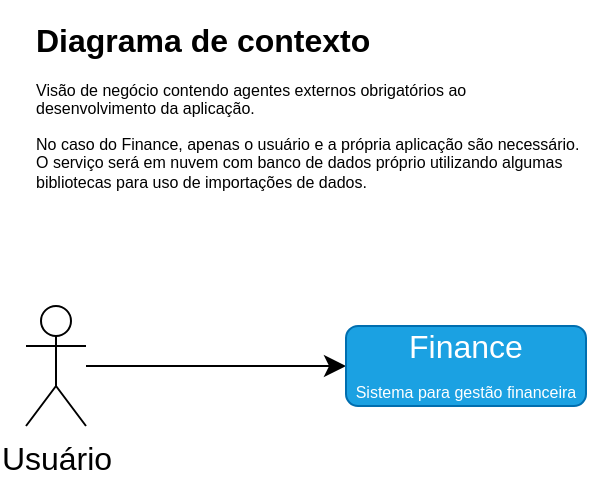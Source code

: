<mxfile version="20.8.16" type="device" pages="6"><diagram id="j3HFWcPLSkWmAgOYNxNh" name="Contexto"><mxGraphModel dx="1787" dy="839" grid="1" gridSize="10" guides="1" tooltips="1" connect="1" arrows="1" fold="1" page="0" pageScale="1" pageWidth="827" pageHeight="1169" math="0" shadow="0"><root><mxCell id="0"/><mxCell id="1" parent="0"/><mxCell id="0jshIvPIk8LfGc9Oksol-3" style="edgeStyle=none;curved=1;rounded=1;orthogonalLoop=1;jettySize=auto;html=1;fontSize=16;startSize=8;endSize=8;" parent="1" source="0jshIvPIk8LfGc9Oksol-1" target="0jshIvPIk8LfGc9Oksol-2" edge="1"><mxGeometry relative="1" as="geometry"/></mxCell><mxCell id="0jshIvPIk8LfGc9Oksol-1" value="Usuário" style="shape=umlActor;verticalLabelPosition=bottom;verticalAlign=top;html=1;outlineConnect=0;fontSize=16;rounded=1;" parent="1" vertex="1"><mxGeometry x="-200" y="190" width="30" height="60" as="geometry"/></mxCell><mxCell id="0jshIvPIk8LfGc9Oksol-2" value="Finance&lt;br&gt;&lt;font style=&quot;font-size: 8px;&quot;&gt;Sistema para gestão financeira&lt;/font&gt;" style="rounded=1;whiteSpace=wrap;html=1;fontSize=16;fillColor=#1ba1e2;strokeColor=#006EAF;fontColor=#ffffff;" parent="1" vertex="1"><mxGeometry x="-40" y="200" width="120" height="40" as="geometry"/></mxCell><mxCell id="GDINAKJeTwLSd75Sf7o6-1" value="&lt;h1&gt;Diagrama de contexto&lt;/h1&gt;&lt;p&gt;Visão de negócio contendo agentes externos obrigatórios ao desenvolvimento da aplicação.&lt;/p&gt;&lt;p&gt;No caso do Finance, apenas o usuário e a própria aplicação são necessário. O serviço será em nuvem com banco de dados próprio utilizando algumas bibliotecas para uso de importações de dados.&lt;/p&gt;" style="text;html=1;strokeColor=none;fillColor=none;spacing=5;spacingTop=-20;whiteSpace=wrap;overflow=hidden;rounded=1;fontSize=8;" parent="1" vertex="1"><mxGeometry x="-200" y="47" width="280" height="120" as="geometry"/></mxCell></root></mxGraphModel></diagram><diagram id="2BAUdUk0VChuRCjJvzGT" name="Container"><mxGraphModel dx="1387" dy="1239" grid="1" gridSize="10" guides="1" tooltips="1" connect="1" arrows="1" fold="1" page="0" pageScale="1" pageWidth="827" pageHeight="1169" math="0" shadow="0"><root><mxCell id="0"/><mxCell id="1" parent="0"/><mxCell id="jEd1o5oFSiXjw_wPlmTZ-1" style="edgeStyle=none;curved=1;rounded=0;orthogonalLoop=1;jettySize=auto;html=1;fontSize=12;startSize=8;endSize=8;" parent="1" source="jEd1o5oFSiXjw_wPlmTZ-2" target="jEd1o5oFSiXjw_wPlmTZ-3" edge="1"><mxGeometry relative="1" as="geometry"/></mxCell><mxCell id="jEd1o5oFSiXjw_wPlmTZ-2" value="Usuário" style="shape=umlActor;verticalLabelPosition=bottom;verticalAlign=top;html=1;outlineConnect=0;fontSize=16;" parent="1" vertex="1"><mxGeometry x="80" y="180" width="40" height="80" as="geometry"/></mxCell><object label="Finance" id="gJouhjbn3GlUnn3ofJTG-1"><mxCell style="swimlane;startSize=0;fontSize=16;align=left;verticalAlign=bottom;fontStyle=1" parent="1" vertex="1"><mxGeometry x="250" y="170" width="510" height="110" as="geometry"><mxRectangle x="250" y="170" width="160" height="44" as="alternateBounds"/></mxGeometry></mxCell></object><mxCell id="JTZiluNASWbkbi8bIDwW-2" style="edgeStyle=orthogonalEdgeStyle;rounded=0;orthogonalLoop=1;jettySize=auto;html=1;entryX=0;entryY=0.5;entryDx=0;entryDy=0;" parent="gJouhjbn3GlUnn3ofJTG-1" source="jEd1o5oFSiXjw_wPlmTZ-3" target="FjMtsmlKE8JhIk1jaMaw-3" edge="1"><mxGeometry relative="1" as="geometry"/></mxCell><mxCell id="jEd1o5oFSiXjw_wPlmTZ-3" value="Front-end" style="rounded=1;whiteSpace=wrap;html=1;fontSize=16;fillColor=#1ba1e2;strokeColor=#006EAF;fontColor=#ffffff;" parent="gJouhjbn3GlUnn3ofJTG-1" vertex="1"><mxGeometry x="30" y="30" width="120" height="40" as="geometry"/></mxCell><mxCell id="FjMtsmlKE8JhIk1jaMaw-6" style="edgeStyle=none;curved=1;rounded=0;orthogonalLoop=1;jettySize=auto;html=1;fontSize=10;startSize=8;endSize=8;" parent="gJouhjbn3GlUnn3ofJTG-1" source="FjMtsmlKE8JhIk1jaMaw-3" target="FjMtsmlKE8JhIk1jaMaw-5" edge="1"><mxGeometry relative="1" as="geometry"/></mxCell><mxCell id="FjMtsmlKE8JhIk1jaMaw-3" value="Servidor" style="rounded=1;whiteSpace=wrap;html=1;fontSize=16;fillColor=#1ba1e2;strokeColor=#006EAF;fontColor=#ffffff;" parent="gJouhjbn3GlUnn3ofJTG-1" vertex="1"><mxGeometry x="230" y="30" width="120" height="40" as="geometry"/></mxCell><mxCell id="FjMtsmlKE8JhIk1jaMaw-5" value="Banco&lt;br style=&quot;font-size: 10px;&quot;&gt;de dados" style="shape=cylinder3;whiteSpace=wrap;html=1;boundedLbl=1;backgroundOutline=1;size=15;fontSize=10;fillColor=#bac8d3;strokeColor=#23445d;" parent="gJouhjbn3GlUnn3ofJTG-1" vertex="1"><mxGeometry x="430" y="10" width="60" height="80" as="geometry"/></mxCell><mxCell id="FjMtsmlKE8JhIk1jaMaw-7" value="Sistema de Log" style="rounded=1;whiteSpace=wrap;html=1;fontSize=16;fillColor=#bac8d3;strokeColor=#23445d;" parent="1" vertex="1"><mxGeometry x="280" y="320" width="120" height="40" as="geometry"/></mxCell><mxCell id="FjMtsmlKE8JhIk1jaMaw-8" style="edgeStyle=none;curved=1;rounded=0;orthogonalLoop=1;jettySize=auto;html=1;fontSize=10;startSize=8;endSize=8;" parent="1" source="jEd1o5oFSiXjw_wPlmTZ-3" target="FjMtsmlKE8JhIk1jaMaw-7" edge="1"><mxGeometry relative="1" as="geometry"/></mxCell><mxCell id="FjMtsmlKE8JhIk1jaMaw-9" style="edgeStyle=none;curved=1;rounded=0;orthogonalLoop=1;jettySize=auto;html=1;fontSize=10;startSize=8;endSize=8;" parent="1" source="FjMtsmlKE8JhIk1jaMaw-3" target="FjMtsmlKE8JhIk1jaMaw-7" edge="1"><mxGeometry relative="1" as="geometry"/></mxCell><mxCell id="FjMtsmlKE8JhIk1jaMaw-10" value="Importação CSV" style="rounded=1;whiteSpace=wrap;html=1;fontSize=16;fillColor=#bac8d3;strokeColor=#23445d;" parent="1" vertex="1"><mxGeometry x="480" y="320" width="120" height="40" as="geometry"/></mxCell><mxCell id="FjMtsmlKE8JhIk1jaMaw-11" style="edgeStyle=none;curved=1;rounded=0;orthogonalLoop=1;jettySize=auto;html=1;entryX=0.5;entryY=0;entryDx=0;entryDy=0;fontSize=16;startSize=8;endSize=8;" parent="1" source="FjMtsmlKE8JhIk1jaMaw-3" target="FjMtsmlKE8JhIk1jaMaw-10" edge="1"><mxGeometry relative="1" as="geometry"/></mxCell><mxCell id="JTZiluNASWbkbi8bIDwW-3" value="&lt;h1&gt;Diagrama de container&lt;/h1&gt;&lt;p&gt;O diagrama de contexto ofere um detalhamento da aplicação e seus pacotes externos definidos para solucionar o problema, seguindo as definições estabelecidas pelo diagrama de contexto.&lt;/p&gt;" style="text;html=1;strokeColor=none;fillColor=none;spacing=5;spacingTop=-20;whiteSpace=wrap;overflow=hidden;rounded=0;" parent="1" vertex="1"><mxGeometry x="250" width="510" height="120" as="geometry"/></mxCell></root></mxGraphModel></diagram><diagram name="Componente - front-end" id="nCA90AryuxbxzUe1XnHJ"><mxGraphModel dx="1387" dy="1239" grid="1" gridSize="10" guides="1" tooltips="1" connect="1" arrows="1" fold="1" page="0" pageScale="1" pageWidth="827" pageHeight="1169" math="0" shadow="0"><root><mxCell id="4YZRG2yJHPP6GioPqKsD-0"/><mxCell id="4YZRG2yJHPP6GioPqKsD-1" parent="4YZRG2yJHPP6GioPqKsD-0"/><mxCell id="4YZRG2yJHPP6GioPqKsD-2" style="edgeStyle=none;curved=1;rounded=0;orthogonalLoop=1;jettySize=auto;html=1;fontSize=12;startSize=8;endSize=8;" parent="4YZRG2yJHPP6GioPqKsD-1" source="4YZRG2yJHPP6GioPqKsD-3" target="zVsAKoJI-Tdx9VRcmNxI-1" edge="1"><mxGeometry relative="1" as="geometry"><mxPoint x="280" y="230" as="targetPoint"/></mxGeometry></mxCell><mxCell id="4YZRG2yJHPP6GioPqKsD-3" value="Usuário" style="shape=umlActor;verticalLabelPosition=bottom;verticalAlign=top;html=1;outlineConnect=0;fontSize=16;" parent="4YZRG2yJHPP6GioPqKsD-1" vertex="1"><mxGeometry x="80" y="220" width="40" height="80" as="geometry"/></mxCell><object label="Finance" id="4YZRG2yJHPP6GioPqKsD-4"><mxCell style="swimlane;startSize=0;fontSize=16;align=left;verticalAlign=bottom;fontStyle=1;swimlaneFillColor=none;strokeColor=default;" parent="4YZRG2yJHPP6GioPqKsD-1" vertex="1"><mxGeometry x="240" y="160" width="520" height="280" as="geometry"><mxRectangle x="240" y="160" width="160" height="44" as="alternateBounds"/></mxGeometry></mxCell></object><mxCell id="4YZRG2yJHPP6GioPqKsD-7" style="edgeStyle=none;curved=1;rounded=0;orthogonalLoop=1;jettySize=auto;html=1;fontSize=10;startSize=8;endSize=8;" parent="4YZRG2yJHPP6GioPqKsD-4" source="4YZRG2yJHPP6GioPqKsD-8" target="4YZRG2yJHPP6GioPqKsD-9" edge="1"><mxGeometry relative="1" as="geometry"/></mxCell><mxCell id="4YZRG2yJHPP6GioPqKsD-8" value="Servidor" style="rounded=1;whiteSpace=wrap;html=1;fontSize=16;fillColor=#1ba1e2;strokeColor=#006EAF;fontColor=#ffffff;" parent="4YZRG2yJHPP6GioPqKsD-4" vertex="1"><mxGeometry x="240" y="200" width="120" height="40" as="geometry"/></mxCell><mxCell id="4YZRG2yJHPP6GioPqKsD-9" value="Banco&lt;br style=&quot;font-size: 10px;&quot;&gt;de dados" style="shape=cylinder3;whiteSpace=wrap;html=1;boundedLbl=1;backgroundOutline=1;size=15;fontSize=10;fillColor=#bac8d3;strokeColor=#23445d;" parent="4YZRG2yJHPP6GioPqKsD-4" vertex="1"><mxGeometry x="420" y="180" width="60" height="80" as="geometry"/></mxCell><mxCell id="zVsAKoJI-Tdx9VRcmNxI-0" value="Front-end" style="swimlane;startSize=0;fillStyle=auto;shadow=0;fillColor=default;swimlaneFillColor=none;verticalAlign=bottom;align=left;" parent="4YZRG2yJHPP6GioPqKsD-4" vertex="1"><mxGeometry x="40" y="40" width="360" height="120" as="geometry"><mxRectangle x="40" y="40" width="100" height="30" as="alternateBounds"/></mxGeometry></mxCell><mxCell id="zVsAKoJI-Tdx9VRcmNxI-3" style="edgeStyle=orthogonalEdgeStyle;rounded=0;orthogonalLoop=1;jettySize=auto;html=1;entryX=0;entryY=0.5;entryDx=0;entryDy=0;" parent="zVsAKoJI-Tdx9VRcmNxI-0" source="zVsAKoJI-Tdx9VRcmNxI-1" target="zVsAKoJI-Tdx9VRcmNxI-2" edge="1"><mxGeometry relative="1" as="geometry"/></mxCell><mxCell id="zVsAKoJI-Tdx9VRcmNxI-1" value="view&lt;br&gt;&lt;font style=&quot;font-size: 8px;&quot;&gt;&amp;lt;html&amp;gt;&lt;/font&gt;" style="rounded=1;whiteSpace=wrap;html=1;fillColor=#60a917;strokeColor=#2D7600;fontColor=#ffffff;" parent="zVsAKoJI-Tdx9VRcmNxI-0" vertex="1"><mxGeometry x="40" y="40" width="120" height="40" as="geometry"/></mxCell><mxCell id="zVsAKoJI-Tdx9VRcmNxI-2" value="Vue JS&lt;br&gt;&lt;font style=&quot;font-size: 8px;&quot;&gt;&amp;lt;framework javascript&amp;gt;&lt;/font&gt;" style="rounded=1;whiteSpace=wrap;html=1;fillColor=#60a917;strokeColor=#2D7600;fontColor=#ffffff;" parent="zVsAKoJI-Tdx9VRcmNxI-0" vertex="1"><mxGeometry x="200" y="40" width="120" height="40" as="geometry"/></mxCell><mxCell id="zVsAKoJI-Tdx9VRcmNxI-4" style="edgeStyle=orthogonalEdgeStyle;rounded=0;orthogonalLoop=1;jettySize=auto;html=1;fontSize=8;" parent="4YZRG2yJHPP6GioPqKsD-4" source="zVsAKoJI-Tdx9VRcmNxI-2" target="4YZRG2yJHPP6GioPqKsD-8" edge="1"><mxGeometry relative="1" as="geometry"/></mxCell><mxCell id="4YZRG2yJHPP6GioPqKsD-10" value="Sistema de Log" style="rounded=1;whiteSpace=wrap;html=1;fontSize=16;fillColor=#bac8d3;strokeColor=#23445d;" parent="4YZRG2yJHPP6GioPqKsD-1" vertex="1"><mxGeometry x="280" y="480" width="120" height="40" as="geometry"/></mxCell><mxCell id="4YZRG2yJHPP6GioPqKsD-11" style="edgeStyle=none;curved=1;rounded=0;orthogonalLoop=1;jettySize=auto;html=1;fontSize=10;startSize=8;endSize=8;" parent="4YZRG2yJHPP6GioPqKsD-1" source="zVsAKoJI-Tdx9VRcmNxI-2" target="4YZRG2yJHPP6GioPqKsD-10" edge="1"><mxGeometry relative="1" as="geometry"><mxPoint x="340" y="430" as="sourcePoint"/></mxGeometry></mxCell><mxCell id="4YZRG2yJHPP6GioPqKsD-12" style="edgeStyle=none;curved=1;rounded=0;orthogonalLoop=1;jettySize=auto;html=1;fontSize=10;startSize=8;endSize=8;" parent="4YZRG2yJHPP6GioPqKsD-1" source="4YZRG2yJHPP6GioPqKsD-8" target="4YZRG2yJHPP6GioPqKsD-10" edge="1"><mxGeometry relative="1" as="geometry"/></mxCell><mxCell id="4YZRG2yJHPP6GioPqKsD-13" value="Importação CSV" style="rounded=1;whiteSpace=wrap;html=1;fontSize=16;fillColor=#bac8d3;strokeColor=#23445d;" parent="4YZRG2yJHPP6GioPqKsD-1" vertex="1"><mxGeometry x="480" y="480" width="120" height="40" as="geometry"/></mxCell><mxCell id="4YZRG2yJHPP6GioPqKsD-14" style="edgeStyle=none;curved=1;rounded=0;orthogonalLoop=1;jettySize=auto;html=1;entryX=0.5;entryY=0;entryDx=0;entryDy=0;fontSize=16;startSize=8;endSize=8;" parent="4YZRG2yJHPP6GioPqKsD-1" source="4YZRG2yJHPP6GioPqKsD-8" target="4YZRG2yJHPP6GioPqKsD-13" edge="1"><mxGeometry relative="1" as="geometry"/></mxCell><mxCell id="4YZRG2yJHPP6GioPqKsD-15" value="&lt;h1&gt;Diagrama de componente - front-end&lt;/h1&gt;&lt;p&gt;O diagrama de componente, nesse caso do front-end, especifica detalhamento em partes a solução disposta.&lt;/p&gt;" style="text;html=1;strokeColor=none;fillColor=none;spacing=5;spacingTop=-20;whiteSpace=wrap;overflow=hidden;rounded=0;" parent="4YZRG2yJHPP6GioPqKsD-1" vertex="1"><mxGeometry x="250" width="510" height="120" as="geometry"/></mxCell></root></mxGraphModel></diagram><diagram name="Componente - back-end" id="6CYQ16uAkiKgeNpFQ7ZF"><mxGraphModel dx="1886" dy="1273" grid="1" gridSize="10" guides="1" tooltips="1" connect="1" arrows="1" fold="1" page="0" pageScale="1" pageWidth="827" pageHeight="1169" math="0" shadow="0"><root><mxCell id="u-mcvznpVPymN7kUmVXN-0"/><mxCell id="u-mcvznpVPymN7kUmVXN-1" parent="u-mcvznpVPymN7kUmVXN-0"/><mxCell id="u-mcvznpVPymN7kUmVXN-2" style="edgeStyle=none;curved=1;rounded=0;orthogonalLoop=1;jettySize=auto;html=1;fontSize=12;startSize=8;endSize=8;" parent="u-mcvznpVPymN7kUmVXN-1" source="u-mcvznpVPymN7kUmVXN-3" target="u-mcvznpVPymN7kUmVXN-6" edge="1"><mxGeometry relative="1" as="geometry"/></mxCell><mxCell id="u-mcvznpVPymN7kUmVXN-3" value="Usuário" style="shape=umlActor;verticalLabelPosition=bottom;verticalAlign=top;html=1;outlineConnect=0;fontSize=16;" parent="u-mcvznpVPymN7kUmVXN-1" vertex="1"><mxGeometry x="80" y="300" width="40" height="80" as="geometry"/></mxCell><object label="Finance" id="u-mcvznpVPymN7kUmVXN-4"><mxCell style="swimlane;startSize=0;fontSize=16;align=left;verticalAlign=bottom;fontStyle=1" parent="u-mcvznpVPymN7kUmVXN-1" vertex="1"><mxGeometry x="240" y="160" width="840" height="360" as="geometry"><mxRectangle x="250" y="170" width="160" height="44" as="alternateBounds"/></mxGeometry></mxCell></object><mxCell id="u-mcvznpVPymN7kUmVXN-5" style="rounded=0;orthogonalLoop=1;jettySize=auto;html=1;" parent="u-mcvznpVPymN7kUmVXN-4" source="u-mcvznpVPymN7kUmVXN-6" target="wM_-8cUexvtRAgBtZItk-0" edge="1"><mxGeometry relative="1" as="geometry"><mxPoint x="230.0" y="60" as="targetPoint"/></mxGeometry></mxCell><mxCell id="u-mcvznpVPymN7kUmVXN-6" value="Front-end" style="rounded=1;whiteSpace=wrap;html=1;fontSize=16;fillColor=#1ba1e2;strokeColor=#006EAF;fontColor=#ffffff;" parent="u-mcvznpVPymN7kUmVXN-4" vertex="1"><mxGeometry x="40" y="160" width="120" height="40" as="geometry"/></mxCell><mxCell id="u-mcvznpVPymN7kUmVXN-7" style="edgeStyle=none;curved=1;rounded=0;orthogonalLoop=1;jettySize=auto;html=1;fontSize=10;startSize=8;endSize=8;" parent="u-mcvznpVPymN7kUmVXN-4" source="wM_-8cUexvtRAgBtZItk-3" target="u-mcvznpVPymN7kUmVXN-9" edge="1"><mxGeometry relative="1" as="geometry"><mxPoint x="350.0" y="60" as="sourcePoint"/></mxGeometry></mxCell><mxCell id="u-mcvznpVPymN7kUmVXN-9" value="Banco&lt;br style=&quot;font-size: 10px;&quot;&gt;de dados" style="shape=cylinder3;whiteSpace=wrap;html=1;boundedLbl=1;backgroundOutline=1;size=15;fontSize=10;fillColor=#bac8d3;strokeColor=#23445d;" parent="u-mcvznpVPymN7kUmVXN-4" vertex="1"><mxGeometry x="760" y="220" width="60" height="80" as="geometry"/></mxCell><mxCell id="Uj4SyWDc5uypPgDAeAv4-0" value="Servidor" style="swimlane;startSize=0;rounded=1;shadow=0;fillStyle=solid;strokeColor=default;fontSize=12;fillColor=#97D077;verticalAlign=bottom;align=left;" parent="u-mcvznpVPymN7kUmVXN-4" vertex="1"><mxGeometry x="200" y="40" width="520" height="280" as="geometry"/></mxCell><mxCell id="wM_-8cUexvtRAgBtZItk-2" style="edgeStyle=none;rounded=1;orthogonalLoop=1;jettySize=auto;html=1;entryX=0;entryY=0.5;entryDx=0;entryDy=0;fontSize=12;" parent="Uj4SyWDc5uypPgDAeAv4-0" source="wM_-8cUexvtRAgBtZItk-0" target="wM_-8cUexvtRAgBtZItk-1" edge="1"><mxGeometry relative="1" as="geometry"/></mxCell><mxCell id="wM_-8cUexvtRAgBtZItk-0" value="Routes" style="rounded=1;whiteSpace=wrap;html=1;shadow=0;fillStyle=solid;strokeColor=#2D7600;fontSize=12;fillColor=#60a917;fontColor=#ffffff;" parent="Uj4SyWDc5uypPgDAeAv4-0" vertex="1"><mxGeometry x="40" y="120" width="120" height="40" as="geometry"/></mxCell><mxCell id="wM_-8cUexvtRAgBtZItk-6" style="edgeStyle=none;rounded=1;orthogonalLoop=1;jettySize=auto;html=1;entryX=0;entryY=0.5;entryDx=0;entryDy=0;fontSize=12;" parent="Uj4SyWDc5uypPgDAeAv4-0" source="wM_-8cUexvtRAgBtZItk-1" target="wM_-8cUexvtRAgBtZItk-4" edge="1"><mxGeometry relative="1" as="geometry"/></mxCell><mxCell id="wM_-8cUexvtRAgBtZItk-8" style="edgeStyle=none;rounded=1;orthogonalLoop=1;jettySize=auto;html=1;entryX=0.5;entryY=0;entryDx=0;entryDy=0;fontSize=12;endArrow=block;endFill=0;" parent="Uj4SyWDc5uypPgDAeAv4-0" source="wM_-8cUexvtRAgBtZItk-1" target="wM_-8cUexvtRAgBtZItk-7" edge="1"><mxGeometry relative="1" as="geometry"/></mxCell><mxCell id="wM_-8cUexvtRAgBtZItk-1" value="Serviços&lt;br&gt;&lt;font style=&quot;font-size: 8px;&quot;&gt;&amp;lt;&amp;lt; implementação &amp;gt;&amp;gt;&lt;/font&gt;" style="rounded=1;whiteSpace=wrap;html=1;shadow=0;fillStyle=solid;strokeColor=#2D7600;fontSize=12;fillColor=#60a917;fontColor=#ffffff;" parent="Uj4SyWDc5uypPgDAeAv4-0" vertex="1"><mxGeometry x="200" y="120" width="120" height="40" as="geometry"/></mxCell><mxCell id="wM_-8cUexvtRAgBtZItk-3" value="Entidades" style="rounded=1;whiteSpace=wrap;html=1;shadow=0;fillStyle=solid;strokeColor=#2D7600;fontSize=12;fillColor=#60a917;fontColor=#ffffff;" parent="Uj4SyWDc5uypPgDAeAv4-0" vertex="1"><mxGeometry x="360" y="200" width="120" height="40" as="geometry"/></mxCell><mxCell id="wM_-8cUexvtRAgBtZItk-5" style="edgeStyle=none;rounded=1;orthogonalLoop=1;jettySize=auto;html=1;fontSize=12;" parent="Uj4SyWDc5uypPgDAeAv4-0" source="wM_-8cUexvtRAgBtZItk-4" target="wM_-8cUexvtRAgBtZItk-3" edge="1"><mxGeometry relative="1" as="geometry"/></mxCell><mxCell id="wM_-8cUexvtRAgBtZItk-4" value="Repositórios" style="rounded=1;whiteSpace=wrap;html=1;shadow=0;fillStyle=solid;strokeColor=#2D7600;fontSize=12;fillColor=#60a917;fontColor=#ffffff;" parent="Uj4SyWDc5uypPgDAeAv4-0" vertex="1"><mxGeometry x="360" y="120" width="120" height="40" as="geometry"/></mxCell><mxCell id="wM_-8cUexvtRAgBtZItk-7" value="Serviços&lt;br&gt;&lt;font style=&quot;font-size: 8px;&quot;&gt;&amp;lt;&amp;lt; abstract &amp;gt;&amp;gt; regras&lt;/font&gt;" style="rounded=1;whiteSpace=wrap;html=1;shadow=0;fillStyle=solid;strokeColor=#2D7600;fontSize=12;fillColor=#60a917;fontColor=#ffffff;" parent="Uj4SyWDc5uypPgDAeAv4-0" vertex="1"><mxGeometry x="200" y="40" width="120" height="40" as="geometry"/></mxCell><mxCell id="u-mcvznpVPymN7kUmVXN-10" value="Sistema de Log" style="rounded=1;whiteSpace=wrap;html=1;fontSize=16;fillColor=#bac8d3;strokeColor=#23445d;" parent="u-mcvznpVPymN7kUmVXN-1" vertex="1"><mxGeometry x="280" y="560" width="120" height="40" as="geometry"/></mxCell><mxCell id="u-mcvznpVPymN7kUmVXN-11" style="edgeStyle=none;curved=1;rounded=0;orthogonalLoop=1;jettySize=auto;html=1;fontSize=10;startSize=8;endSize=8;" parent="u-mcvznpVPymN7kUmVXN-1" source="u-mcvznpVPymN7kUmVXN-6" target="u-mcvznpVPymN7kUmVXN-10" edge="1"><mxGeometry relative="1" as="geometry"/></mxCell><mxCell id="u-mcvznpVPymN7kUmVXN-12" style="edgeStyle=none;curved=1;rounded=0;orthogonalLoop=1;jettySize=auto;html=1;fontSize=10;startSize=8;endSize=8;" parent="u-mcvznpVPymN7kUmVXN-1" source="wM_-8cUexvtRAgBtZItk-1" target="u-mcvznpVPymN7kUmVXN-10" edge="1"><mxGeometry relative="1" as="geometry"><mxPoint x="520.645" y="260" as="sourcePoint"/></mxGeometry></mxCell><mxCell id="u-mcvznpVPymN7kUmVXN-13" value="Importação CSV" style="rounded=1;whiteSpace=wrap;html=1;fontSize=16;fillColor=#bac8d3;strokeColor=#23445d;" parent="u-mcvznpVPymN7kUmVXN-1" vertex="1"><mxGeometry x="640" y="560" width="120" height="40" as="geometry"/></mxCell><mxCell id="u-mcvznpVPymN7kUmVXN-14" style="edgeStyle=none;curved=1;rounded=0;orthogonalLoop=1;jettySize=auto;html=1;entryX=0.5;entryY=0;entryDx=0;entryDy=0;fontSize=16;startSize=8;endSize=8;" parent="u-mcvznpVPymN7kUmVXN-1" source="wM_-8cUexvtRAgBtZItk-1" target="u-mcvznpVPymN7kUmVXN-13" edge="1"><mxGeometry relative="1" as="geometry"><mxPoint x="540.0" y="260" as="sourcePoint"/></mxGeometry></mxCell><mxCell id="u-mcvznpVPymN7kUmVXN-15" value="&lt;h1&gt;Diagrama de componente - back-end&lt;/h1&gt;&lt;p&gt;O diagrama de componente, nesse caso do beck-end, especifica detalhamento em partes a solução disposta.&lt;br&gt;&lt;/p&gt;" style="text;html=1;strokeColor=none;fillColor=none;spacing=5;spacingTop=-20;whiteSpace=wrap;overflow=hidden;rounded=0;" parent="u-mcvznpVPymN7kUmVXN-1" vertex="1"><mxGeometry x="250" width="510" height="120" as="geometry"/></mxCell></root></mxGraphModel></diagram><diagram id="D60I7wuuxE_n8haQCcfX" name="Diagrama de classe"><mxGraphModel dx="4458" dy="2340" grid="0" gridSize="10" guides="1" tooltips="1" connect="1" arrows="1" fold="1" page="0" pageScale="1" pageWidth="1169" pageHeight="827" background="none" math="0" shadow="0"><root><mxCell id="0"/><mxCell id="1" parent="0"/><mxCell id="gzMmKnrHhK0kv3ddD0K6-1" value="Conta&#10;&lt;&lt; abstrata &gt;&gt;" style="swimlane;fontStyle=1;align=center;verticalAlign=top;childLayout=stackLayout;horizontal=1;startSize=40;horizontalStack=0;resizeParent=1;resizeParentMax=0;resizeLast=0;collapsible=1;marginBottom=0;" vertex="1" parent="1"><mxGeometry x="-320" y="360" width="280" height="100" as="geometry"/></mxCell><mxCell id="gzMmKnrHhK0kv3ddD0K6-2" value="- Nome: texto" style="text;strokeColor=none;fillColor=none;align=left;verticalAlign=top;spacingLeft=4;spacingRight=4;overflow=hidden;rotatable=0;points=[[0,0.5],[1,0.5]];portConstraint=eastwest;fontStyle=1" vertex="1" parent="gzMmKnrHhK0kv3ddD0K6-1"><mxGeometry y="40" width="280" height="26" as="geometry"/></mxCell><mxCell id="gzMmKnrHhK0kv3ddD0K6-3" value="" style="line;strokeWidth=1;fillColor=none;align=left;verticalAlign=middle;spacingTop=-1;spacingLeft=3;spacingRight=3;rotatable=0;labelPosition=right;points=[];portConstraint=eastwest;strokeColor=inherit;" vertex="1" parent="gzMmKnrHhK0kv3ddD0K6-1"><mxGeometry y="66" width="280" height="8" as="geometry"/></mxCell><mxCell id="gzMmKnrHhK0kv3ddD0K6-4" value="+ getBalanço(filtro: Filtro): array&lt;Lançamento&gt;" style="text;strokeColor=none;fillColor=none;align=left;verticalAlign=top;spacingLeft=4;spacingRight=4;overflow=hidden;rotatable=0;points=[[0,0.5],[1,0.5]];portConstraint=eastwest;" vertex="1" parent="gzMmKnrHhK0kv3ddD0K6-1"><mxGeometry y="74" width="280" height="26" as="geometry"/></mxCell><mxCell id="gzMmKnrHhK0kv3ddD0K6-37" style="rounded=0;orthogonalLoop=1;jettySize=auto;html=1;endArrow=block;endFill=0;jumpStyle=arc;edgeStyle=elbowEdgeStyle;endSize=8;startSize=8;" edge="1" parent="1" source="gzMmKnrHhK0kv3ddD0K6-5" target="gzMmKnrHhK0kv3ddD0K6-1"><mxGeometry relative="1" as="geometry"/></mxCell><mxCell id="gzMmKnrHhK0kv3ddD0K6-5" value="Banco" style="swimlane;fontStyle=1;align=center;verticalAlign=top;childLayout=stackLayout;horizontal=1;startSize=26;horizontalStack=0;resizeParent=1;resizeParentMax=0;resizeLast=0;collapsible=1;marginBottom=0;" vertex="1" parent="1"><mxGeometry x="-80" y="519" width="160" height="86" as="geometry"/></mxCell><mxCell id="gzMmKnrHhK0kv3ddD0K6-46" value="- Saldo: numérico" style="text;strokeColor=none;fillColor=none;align=left;verticalAlign=top;spacingLeft=4;spacingRight=4;overflow=hidden;rotatable=0;points=[[0,0.5],[1,0.5]];portConstraint=eastwest;fontStyle=1" vertex="1" parent="gzMmKnrHhK0kv3ddD0K6-5"><mxGeometry y="26" width="160" height="26" as="geometry"/></mxCell><mxCell id="gzMmKnrHhK0kv3ddD0K6-6" value="- categoria: Categoria" style="text;strokeColor=none;fillColor=none;align=left;verticalAlign=top;spacingLeft=4;spacingRight=4;overflow=hidden;rotatable=0;points=[[0,0.5],[1,0.5]];portConstraint=eastwest;fontStyle=1" vertex="1" parent="gzMmKnrHhK0kv3ddD0K6-5"><mxGeometry y="52" width="160" height="26" as="geometry"/></mxCell><mxCell id="gzMmKnrHhK0kv3ddD0K6-7" value="" style="line;strokeWidth=1;fillColor=none;align=left;verticalAlign=middle;spacingTop=-1;spacingLeft=3;spacingRight=3;rotatable=0;labelPosition=right;points=[];portConstraint=eastwest;strokeColor=inherit;" vertex="1" parent="gzMmKnrHhK0kv3ddD0K6-5"><mxGeometry y="78" width="160" height="8" as="geometry"/></mxCell><mxCell id="gzMmKnrHhK0kv3ddD0K6-36" style="rounded=0;orthogonalLoop=1;jettySize=auto;html=1;endArrow=block;endFill=0;jumpStyle=arc;edgeStyle=elbowEdgeStyle;endSize=8;startSize=8;" edge="1" parent="1" source="gzMmKnrHhK0kv3ddD0K6-9" target="gzMmKnrHhK0kv3ddD0K6-1"><mxGeometry relative="1" as="geometry"/></mxCell><mxCell id="YojyDNhumLmhKrfDxMYU-28" style="edgeStyle=orthogonalEdgeStyle;rounded=0;orthogonalLoop=1;jettySize=auto;html=1;endArrow=classic;endFill=1;jumpStyle=arc;endSize=8;startSize=8;" edge="1" parent="1" source="gzMmKnrHhK0kv3ddD0K6-5" target="gzMmKnrHhK0kv3ddD0K6-40"><mxGeometry relative="1" as="geometry"><Array as="points"><mxPoint x="15" y="880"/><mxPoint x="840" y="880"/></Array></mxGeometry></mxCell><mxCell id="gzMmKnrHhK0kv3ddD0K6-9" value="Cartão" style="swimlane;fontStyle=1;align=center;verticalAlign=top;childLayout=stackLayout;horizontal=1;startSize=26;horizontalStack=0;resizeParent=1;resizeParentMax=0;resizeLast=0;collapsible=1;marginBottom=0;" vertex="1" parent="1"><mxGeometry x="-320" y="560" width="207" height="190" as="geometry"/></mxCell><mxCell id="gzMmKnrHhK0kv3ddD0K6-83" value="- fechamento: inteiro" style="text;strokeColor=none;fillColor=none;align=left;verticalAlign=top;spacingLeft=4;spacingRight=4;overflow=hidden;rotatable=0;points=[[0,0.5],[1,0.5]];portConstraint=eastwest;fontStyle=1" vertex="1" parent="gzMmKnrHhK0kv3ddD0K6-9"><mxGeometry y="26" width="207" height="26" as="geometry"/></mxCell><mxCell id="gzMmKnrHhK0kv3ddD0K6-91" value="- vencimento: inteiro" style="text;strokeColor=none;fillColor=none;align=left;verticalAlign=top;spacingLeft=4;spacingRight=4;overflow=hidden;rotatable=0;points=[[0,0.5],[1,0.5]];portConstraint=eastwest;fontStyle=1" vertex="1" parent="gzMmKnrHhK0kv3ddD0K6-9"><mxGeometry y="52" width="207" height="26" as="geometry"/></mxCell><mxCell id="gzMmKnrHhK0kv3ddD0K6-92" value="- limite: numérico" style="text;strokeColor=none;fillColor=none;align=left;verticalAlign=top;spacingLeft=4;spacingRight=4;overflow=hidden;rotatable=0;points=[[0,0.5],[1,0.5]];portConstraint=eastwest;fontStyle=1" vertex="1" parent="gzMmKnrHhK0kv3ddD0K6-9"><mxGeometry y="78" width="207" height="26" as="geometry"/></mxCell><mxCell id="gzMmKnrHhK0kv3ddD0K6-10" value="- banco: Banco" style="text;strokeColor=none;fillColor=none;align=left;verticalAlign=top;spacingLeft=4;spacingRight=4;overflow=hidden;rotatable=0;points=[[0,0.5],[1,0.5]];portConstraint=eastwest;" vertex="1" parent="gzMmKnrHhK0kv3ddD0K6-9"><mxGeometry y="104" width="207" height="26" as="geometry"/></mxCell><mxCell id="gzMmKnrHhK0kv3ddD0K6-11" value="" style="line;strokeWidth=1;fillColor=none;align=left;verticalAlign=middle;spacingTop=-1;spacingLeft=3;spacingRight=3;rotatable=0;labelPosition=right;points=[];portConstraint=eastwest;strokeColor=inherit;" vertex="1" parent="gzMmKnrHhK0kv3ddD0K6-9"><mxGeometry y="130" width="207" height="8" as="geometry"/></mxCell><mxCell id="UeujWTrCxolIf3Jo5SI5-71" value="+ pagarFatura(valor: numérico): void" style="text;strokeColor=none;fillColor=none;align=left;verticalAlign=top;spacingLeft=4;spacingRight=4;overflow=hidden;rotatable=0;points=[[0,0.5],[1,0.5]];portConstraint=eastwest;" vertex="1" parent="gzMmKnrHhK0kv3ddD0K6-9"><mxGeometry y="138" width="207" height="26" as="geometry"/></mxCell><mxCell id="gzMmKnrHhK0kv3ddD0K6-12" value="+ reabrirFatura(): void" style="text;strokeColor=none;fillColor=none;align=left;verticalAlign=top;spacingLeft=4;spacingRight=4;overflow=hidden;rotatable=0;points=[[0,0.5],[1,0.5]];portConstraint=eastwest;" vertex="1" parent="gzMmKnrHhK0kv3ddD0K6-9"><mxGeometry y="164" width="207" height="26" as="geometry"/></mxCell><mxCell id="gzMmKnrHhK0kv3ddD0K6-13" value="Balanço" style="swimlane;fontStyle=1;align=center;verticalAlign=top;childLayout=stackLayout;horizontal=1;startSize=26;horizontalStack=0;resizeParent=1;resizeParentMax=0;resizeLast=0;collapsible=1;marginBottom=0;" vertex="1" parent="1"><mxGeometry x="-200" y="80" width="200" height="216" as="geometry"/></mxCell><mxCell id="gzMmKnrHhK0kv3ddD0K6-14" value="- saldo inicial: numérico" style="text;strokeColor=none;fillColor=none;align=left;verticalAlign=top;spacingLeft=4;spacingRight=4;overflow=hidden;rotatable=0;points=[[0,0.5],[1,0.5]];portConstraint=eastwest;fontStyle=1" vertex="1" parent="gzMmKnrHhK0kv3ddD0K6-13"><mxGeometry y="26" width="200" height="26" as="geometry"/></mxCell><mxCell id="gzMmKnrHhK0kv3ddD0K6-47" value="- saldo final: numérico" style="text;strokeColor=none;fillColor=none;align=left;verticalAlign=top;spacingLeft=4;spacingRight=4;overflow=hidden;rotatable=0;points=[[0,0.5],[1,0.5]];portConstraint=eastwest;fontStyle=1" vertex="1" parent="gzMmKnrHhK0kv3ddD0K6-13"><mxGeometry y="52" width="200" height="26" as="geometry"/></mxCell><mxCell id="gzMmKnrHhK0kv3ddD0K6-49" value="- mês: inteiro" style="text;strokeColor=none;fillColor=none;align=left;verticalAlign=top;spacingLeft=4;spacingRight=4;overflow=hidden;rotatable=0;points=[[0,0.5],[1,0.5]];portConstraint=eastwest;fontStyle=1" vertex="1" parent="gzMmKnrHhK0kv3ddD0K6-13"><mxGeometry y="78" width="200" height="26" as="geometry"/></mxCell><mxCell id="gzMmKnrHhK0kv3ddD0K6-50" value="- ano: inteiro" style="text;strokeColor=none;fillColor=none;align=left;verticalAlign=top;spacingLeft=4;spacingRight=4;overflow=hidden;rotatable=0;points=[[0,0.5],[1,0.5]];portConstraint=eastwest;fontStyle=1" vertex="1" parent="gzMmKnrHhK0kv3ddD0K6-13"><mxGeometry y="104" width="200" height="26" as="geometry"/></mxCell><mxCell id="gzMmKnrHhK0kv3ddD0K6-48" value="- lançamentos: array&lt;Lançamento&gt;" style="text;strokeColor=none;fillColor=none;align=left;verticalAlign=top;spacingLeft=4;spacingRight=4;overflow=hidden;rotatable=0;points=[[0,0.5],[1,0.5]];portConstraint=eastwest;" vertex="1" parent="gzMmKnrHhK0kv3ddD0K6-13"><mxGeometry y="130" width="200" height="26" as="geometry"/></mxCell><mxCell id="gzMmKnrHhK0kv3ddD0K6-15" value="" style="line;strokeWidth=1;fillColor=none;align=left;verticalAlign=middle;spacingTop=-1;spacingLeft=3;spacingRight=3;rotatable=0;labelPosition=right;points=[];portConstraint=eastwest;strokeColor=inherit;" vertex="1" parent="gzMmKnrHhK0kv3ddD0K6-13"><mxGeometry y="156" width="200" height="8" as="geometry"/></mxCell><mxCell id="UeujWTrCxolIf3Jo5SI5-1" value="+ next(): Balanço" style="text;strokeColor=none;fillColor=none;align=left;verticalAlign=top;spacingLeft=4;spacingRight=4;overflow=hidden;rotatable=0;points=[[0,0.5],[1,0.5]];portConstraint=eastwest;" vertex="1" parent="gzMmKnrHhK0kv3ddD0K6-13"><mxGeometry y="164" width="200" height="26" as="geometry"/></mxCell><mxCell id="gzMmKnrHhK0kv3ddD0K6-16" value="+ previous(): Balanço" style="text;strokeColor=none;fillColor=none;align=left;verticalAlign=top;spacingLeft=4;spacingRight=4;overflow=hidden;rotatable=0;points=[[0,0.5],[1,0.5]];portConstraint=eastwest;" vertex="1" parent="gzMmKnrHhK0kv3ddD0K6-13"><mxGeometry y="190" width="200" height="26" as="geometry"/></mxCell><mxCell id="gzMmKnrHhK0kv3ddD0K6-38" style="edgeStyle=elbowEdgeStyle;rounded=0;orthogonalLoop=1;jettySize=auto;html=1;endArrow=ERoneToMany;endFill=0;jumpStyle=arc;startArrow=ERoneToMany;startFill=0;endSize=8;startSize=8;elbow=vertical;" edge="1" parent="1" source="gzMmKnrHhK0kv3ddD0K6-17" target="gzMmKnrHhK0kv3ddD0K6-13"><mxGeometry relative="1" as="geometry"/></mxCell><mxCell id="gzMmKnrHhK0kv3ddD0K6-66" style="edgeStyle=elbowEdgeStyle;rounded=0;orthogonalLoop=1;jettySize=auto;html=1;endArrow=ERone;endFill=0;jumpStyle=arc;startArrow=ERzeroToMany;startFill=0;endSize=8;startSize=8;" edge="1" parent="1" source="gzMmKnrHhK0kv3ddD0K6-17" target="gzMmKnrHhK0kv3ddD0K6-61"><mxGeometry relative="1" as="geometry"/></mxCell><mxCell id="YojyDNhumLmhKrfDxMYU-26" style="edgeStyle=elbowEdgeStyle;rounded=0;orthogonalLoop=1;jettySize=auto;html=1;endArrow=ERzeroToMany;endFill=0;jumpStyle=arc;startArrow=ERzeroToMany;startFill=0;endSize=8;startSize=8;" edge="1" parent="1" source="gzMmKnrHhK0kv3ddD0K6-17" target="YojyDNhumLmhKrfDxMYU-5"><mxGeometry relative="1" as="geometry"/></mxCell><mxCell id="gzMmKnrHhK0kv3ddD0K6-17" value="Lançamento&#10;&lt;&lt; abstrata &gt;&gt;" style="swimlane;fontStyle=1;align=center;verticalAlign=top;childLayout=stackLayout;horizontal=1;startSize=40;horizontalStack=0;resizeParent=1;resizeParentMax=0;resizeLast=0;collapsible=1;marginBottom=0;" vertex="1" parent="1"><mxGeometry x="190" y="231" width="250" height="386" as="geometry"/></mxCell><mxCell id="gzMmKnrHhK0kv3ddD0K6-18" value="- descrição: texto" style="text;strokeColor=none;fillColor=none;align=left;verticalAlign=top;spacingLeft=4;spacingRight=4;overflow=hidden;rotatable=0;points=[[0,0.5],[1,0.5]];portConstraint=eastwest;fontStyle=1" vertex="1" parent="gzMmKnrHhK0kv3ddD0K6-17"><mxGeometry y="40" width="250" height="26" as="geometry"/></mxCell><mxCell id="gzMmKnrHhK0kv3ddD0K6-54" value="- valor: numérico" style="text;strokeColor=none;fillColor=none;align=left;verticalAlign=top;spacingLeft=4;spacingRight=4;overflow=hidden;rotatable=0;points=[[0,0.5],[1,0.5]];portConstraint=eastwest;fontStyle=1" vertex="1" parent="gzMmKnrHhK0kv3ddD0K6-17"><mxGeometry y="66" width="250" height="26" as="geometry"/></mxCell><mxCell id="YojyDNhumLmhKrfDxMYU-12" value="- lançamento: date" style="text;strokeColor=none;fillColor=none;align=left;verticalAlign=top;spacingLeft=4;spacingRight=4;overflow=hidden;rotatable=0;points=[[0,0.5],[1,0.5]];portConstraint=eastwest;fontStyle=1" vertex="1" parent="gzMmKnrHhK0kv3ddD0K6-17"><mxGeometry y="92" width="250" height="26" as="geometry"/></mxCell><mxCell id="YojyDNhumLmhKrfDxMYU-11" value="- vencimento: date" style="text;strokeColor=none;fillColor=none;align=left;verticalAlign=top;spacingLeft=4;spacingRight=4;overflow=hidden;rotatable=0;points=[[0,0.5],[1,0.5]];portConstraint=eastwest;fontStyle=1" vertex="1" parent="gzMmKnrHhK0kv3ddD0K6-17"><mxGeometry y="118" width="250" height="26" as="geometry"/></mxCell><mxCell id="YojyDNhumLmhKrfDxMYU-2" value="- efetivação: date" style="text;strokeColor=none;fillColor=none;align=left;verticalAlign=top;spacingLeft=4;spacingRight=4;overflow=hidden;rotatable=0;points=[[0,0.5],[1,0.5]];portConstraint=eastwest;fontStyle=1" vertex="1" parent="gzMmKnrHhK0kv3ddD0K6-17"><mxGeometry y="144" width="250" height="26" as="geometry"/></mxCell><mxCell id="gzMmKnrHhK0kv3ddD0K6-78" value="- recorrencia: Recorrencia" style="text;strokeColor=none;fillColor=none;align=left;verticalAlign=top;spacingLeft=4;spacingRight=4;overflow=hidden;rotatable=0;points=[[0,0.5],[1,0.5]];portConstraint=eastwest;fontStyle=1" vertex="1" parent="gzMmKnrHhK0kv3ddD0K6-17"><mxGeometry y="170" width="250" height="26" as="geometry"/></mxCell><mxCell id="gzMmKnrHhK0kv3ddD0K6-80" value="- periodicidade: Periodicidade" style="text;strokeColor=none;fillColor=none;align=left;verticalAlign=top;spacingLeft=4;spacingRight=4;overflow=hidden;rotatable=0;points=[[0,0.5],[1,0.5]];portConstraint=eastwest;" vertex="1" parent="gzMmKnrHhK0kv3ddD0K6-17"><mxGeometry y="196" width="250" height="26" as="geometry"/></mxCell><mxCell id="gzMmKnrHhK0kv3ddD0K6-56" value="- parcelas: inteiro" style="text;strokeColor=none;fillColor=none;align=left;verticalAlign=top;spacingLeft=4;spacingRight=4;overflow=hidden;rotatable=0;points=[[0,0.5],[1,0.5]];portConstraint=eastwest;" vertex="1" parent="gzMmKnrHhK0kv3ddD0K6-17"><mxGeometry y="222" width="250" height="26" as="geometry"/></mxCell><mxCell id="gzMmKnrHhK0kv3ddD0K6-55" value="- juros: numérico" style="text;strokeColor=none;fillColor=none;align=left;verticalAlign=top;spacingLeft=4;spacingRight=4;overflow=hidden;rotatable=0;points=[[0,0.5],[1,0.5]];portConstraint=eastwest;" vertex="1" parent="gzMmKnrHhK0kv3ddD0K6-17"><mxGeometry y="248" width="250" height="26" as="geometry"/></mxCell><mxCell id="YojyDNhumLmhKrfDxMYU-4" value="- observações: texto" style="text;strokeColor=none;fillColor=none;align=left;verticalAlign=top;spacingLeft=4;spacingRight=4;overflow=hidden;rotatable=0;points=[[0,0.5],[1,0.5]];portConstraint=eastwest;" vertex="1" parent="gzMmKnrHhK0kv3ddD0K6-17"><mxGeometry y="274" width="250" height="26" as="geometry"/></mxCell><mxCell id="UeujWTrCxolIf3Jo5SI5-84" value="- tags: array&lt;Tag&gt;" style="text;strokeColor=none;fillColor=none;align=left;verticalAlign=top;spacingLeft=4;spacingRight=4;overflow=hidden;rotatable=0;points=[[0,0.5],[1,0.5]];portConstraint=eastwest;" vertex="1" parent="gzMmKnrHhK0kv3ddD0K6-17"><mxGeometry y="300" width="250" height="26" as="geometry"/></mxCell><mxCell id="UeujWTrCxolIf3Jo5SI5-91" value="- objetivo: Objetivo" style="text;strokeColor=none;fillColor=none;align=left;verticalAlign=top;spacingLeft=4;spacingRight=4;overflow=hidden;rotatable=0;points=[[0,0.5],[1,0.5]];portConstraint=eastwest;" vertex="1" parent="gzMmKnrHhK0kv3ddD0K6-17"><mxGeometry y="326" width="250" height="26" as="geometry"/></mxCell><mxCell id="gzMmKnrHhK0kv3ddD0K6-19" value="" style="line;strokeWidth=1;fillColor=none;align=left;verticalAlign=middle;spacingTop=-1;spacingLeft=3;spacingRight=3;rotatable=0;labelPosition=right;points=[];portConstraint=eastwest;strokeColor=inherit;" vertex="1" parent="gzMmKnrHhK0kv3ddD0K6-17"><mxGeometry y="352" width="250" height="8" as="geometry"/></mxCell><mxCell id="gzMmKnrHhK0kv3ddD0K6-20" value="+ efetivarParcialmente(valor:numérico): void" style="text;strokeColor=none;fillColor=none;align=left;verticalAlign=top;spacingLeft=4;spacingRight=4;overflow=hidden;rotatable=0;points=[[0,0.5],[1,0.5]];portConstraint=eastwest;" vertex="1" parent="gzMmKnrHhK0kv3ddD0K6-17"><mxGeometry y="360" width="250" height="26" as="geometry"/></mxCell><mxCell id="gzMmKnrHhK0kv3ddD0K6-34" style="rounded=0;orthogonalLoop=1;jettySize=auto;html=1;endArrow=block;endFill=0;jumpStyle=arc;edgeStyle=elbowEdgeStyle;endSize=8;startSize=8;" edge="1" parent="1" source="gzMmKnrHhK0kv3ddD0K6-21" target="gzMmKnrHhK0kv3ddD0K6-17"><mxGeometry relative="1" as="geometry"/></mxCell><mxCell id="gzMmKnrHhK0kv3ddD0K6-21" value="Despesa" style="swimlane;fontStyle=1;align=center;verticalAlign=top;childLayout=stackLayout;horizontal=1;startSize=26;horizontalStack=0;resizeParent=1;resizeParentMax=0;resizeLast=0;collapsible=1;marginBottom=0;" vertex="1" parent="1"><mxGeometry x="425" y="720" width="160" height="60" as="geometry"/></mxCell><mxCell id="UeujWTrCxolIf3Jo5SI5-87" value="- conta: Conta" style="text;strokeColor=none;fillColor=none;align=left;verticalAlign=top;spacingLeft=4;spacingRight=4;overflow=hidden;rotatable=0;points=[[0,0.5],[1,0.5]];portConstraint=eastwest;fontStyle=1" vertex="1" parent="gzMmKnrHhK0kv3ddD0K6-21"><mxGeometry y="26" width="160" height="26" as="geometry"/></mxCell><mxCell id="gzMmKnrHhK0kv3ddD0K6-23" value="" style="line;strokeWidth=1;fillColor=none;align=left;verticalAlign=middle;spacingTop=-1;spacingLeft=3;spacingRight=3;rotatable=0;labelPosition=right;points=[];portConstraint=eastwest;strokeColor=inherit;" vertex="1" parent="gzMmKnrHhK0kv3ddD0K6-21"><mxGeometry y="52" width="160" height="8" as="geometry"/></mxCell><mxCell id="gzMmKnrHhK0kv3ddD0K6-33" style="rounded=0;orthogonalLoop=1;jettySize=auto;html=1;endArrow=block;endFill=0;jumpStyle=arc;edgeStyle=elbowEdgeStyle;endSize=8;startSize=8;" edge="1" parent="1" source="gzMmKnrHhK0kv3ddD0K6-25" target="gzMmKnrHhK0kv3ddD0K6-17"><mxGeometry relative="1" as="geometry"><mxPoint x="660" y="520" as="targetPoint"/></mxGeometry></mxCell><mxCell id="UeujWTrCxolIf3Jo5SI5-80" style="edgeStyle=elbowEdgeStyle;shape=connector;rounded=0;jumpStyle=arc;orthogonalLoop=1;jettySize=auto;html=1;labelBackgroundColor=default;strokeColor=default;fontFamily=Helvetica;fontSize=11;fontColor=default;startArrow=ERzeroToMany;startFill=0;endArrow=ERzeroToOne;endFill=0;startSize=8;endSize=8;" edge="1" parent="1" source="gzMmKnrHhK0kv3ddD0K6-25" target="UeujWTrCxolIf3Jo5SI5-72"><mxGeometry relative="1" as="geometry"/></mxCell><mxCell id="gzMmKnrHhK0kv3ddD0K6-25" value="Receita" style="swimlane;fontStyle=1;align=center;verticalAlign=top;childLayout=stackLayout;horizontal=1;startSize=26;horizontalStack=0;resizeParent=1;resizeParentMax=0;resizeLast=0;collapsible=1;marginBottom=0;" vertex="1" parent="1"><mxGeometry x="235" y="720" width="160" height="60" as="geometry"/></mxCell><mxCell id="UeujWTrCxolIf3Jo5SI5-85" value="- conta: Conta" style="text;strokeColor=none;fillColor=none;align=left;verticalAlign=top;spacingLeft=4;spacingRight=4;overflow=hidden;rotatable=0;points=[[0,0.5],[1,0.5]];portConstraint=eastwest;fontStyle=1" vertex="1" parent="gzMmKnrHhK0kv3ddD0K6-25"><mxGeometry y="26" width="160" height="26" as="geometry"/></mxCell><mxCell id="gzMmKnrHhK0kv3ddD0K6-27" value="" style="line;strokeWidth=1;fillColor=none;align=left;verticalAlign=middle;spacingTop=-1;spacingLeft=3;spacingRight=3;rotatable=0;labelPosition=right;points=[];portConstraint=eastwest;strokeColor=inherit;" vertex="1" parent="gzMmKnrHhK0kv3ddD0K6-25"><mxGeometry y="52" width="160" height="8" as="geometry"/></mxCell><mxCell id="gzMmKnrHhK0kv3ddD0K6-35" style="rounded=0;orthogonalLoop=1;jettySize=auto;html=1;endArrow=block;endFill=0;jumpStyle=arc;edgeStyle=elbowEdgeStyle;endSize=8;startSize=8;" edge="1" parent="1" source="gzMmKnrHhK0kv3ddD0K6-29" target="gzMmKnrHhK0kv3ddD0K6-17"><mxGeometry relative="1" as="geometry"/></mxCell><mxCell id="gzMmKnrHhK0kv3ddD0K6-29" value="Transferência" style="swimlane;fontStyle=1;align=center;verticalAlign=top;childLayout=stackLayout;horizontal=1;startSize=26;horizontalStack=0;resizeParent=1;resizeParentMax=0;resizeLast=0;collapsible=1;marginBottom=0;" vertex="1" parent="1"><mxGeometry x="47" y="720" width="160" height="86" as="geometry"/></mxCell><mxCell id="UeujWTrCxolIf3Jo5SI5-86" value="- bancoOrigem: Banco" style="text;strokeColor=none;fillColor=none;align=left;verticalAlign=top;spacingLeft=4;spacingRight=4;overflow=hidden;rotatable=0;points=[[0,0.5],[1,0.5]];portConstraint=eastwest;fontStyle=1" vertex="1" parent="gzMmKnrHhK0kv3ddD0K6-29"><mxGeometry y="26" width="160" height="26" as="geometry"/></mxCell><mxCell id="gzMmKnrHhK0kv3ddD0K6-30" value="- bancoDestino: Banco" style="text;strokeColor=none;fillColor=none;align=left;verticalAlign=top;spacingLeft=4;spacingRight=4;overflow=hidden;rotatable=0;points=[[0,0.5],[1,0.5]];portConstraint=eastwest;fontStyle=1" vertex="1" parent="gzMmKnrHhK0kv3ddD0K6-29"><mxGeometry y="52" width="160" height="26" as="geometry"/></mxCell><mxCell id="gzMmKnrHhK0kv3ddD0K6-31" value="" style="line;strokeWidth=1;fillColor=none;align=left;verticalAlign=middle;spacingTop=-1;spacingLeft=3;spacingRight=3;rotatable=0;labelPosition=right;points=[];portConstraint=eastwest;strokeColor=inherit;" vertex="1" parent="gzMmKnrHhK0kv3ddD0K6-29"><mxGeometry y="78" width="160" height="8" as="geometry"/></mxCell><mxCell id="gzMmKnrHhK0kv3ddD0K6-39" style="edgeStyle=orthogonalEdgeStyle;rounded=0;orthogonalLoop=1;jettySize=auto;html=1;endArrow=ERone;endFill=0;jumpStyle=arc;startArrow=ERzeroToMany;startFill=0;endSize=8;startSize=8;" edge="1" parent="1" source="gzMmKnrHhK0kv3ddD0K6-25" target="gzMmKnrHhK0kv3ddD0K6-1"><mxGeometry relative="1" as="geometry"><Array as="points"><mxPoint x="281" y="689"/><mxPoint x="168" y="689"/><mxPoint x="168" y="426"/></Array></mxGeometry></mxCell><mxCell id="gzMmKnrHhK0kv3ddD0K6-90" style="edgeStyle=elbowEdgeStyle;rounded=0;orthogonalLoop=1;jettySize=auto;html=1;endArrow=ERone;endFill=0;jumpStyle=arc;startArrow=ERzeroToMany;startFill=0;endSize=8;startSize=8;" edge="1" parent="1" source="gzMmKnrHhK0kv3ddD0K6-40" target="gzMmKnrHhK0kv3ddD0K6-85"><mxGeometry relative="1" as="geometry"/></mxCell><mxCell id="gzMmKnrHhK0kv3ddD0K6-40" value="Categoria" style="swimlane;fontStyle=1;align=center;verticalAlign=top;childLayout=stackLayout;horizontal=1;startSize=26;horizontalStack=0;resizeParent=1;resizeParentMax=0;resizeLast=0;collapsible=1;marginBottom=0;" vertex="1" parent="1"><mxGeometry x="760" y="600" width="280" height="164" as="geometry"/></mxCell><mxCell id="gzMmKnrHhK0kv3ddD0K6-41" value="- nome: texto" style="text;strokeColor=none;fillColor=none;align=left;verticalAlign=top;spacingLeft=4;spacingRight=4;overflow=hidden;rotatable=0;points=[[0,0.5],[1,0.5]];portConstraint=eastwest;fontStyle=1" vertex="1" parent="gzMmKnrHhK0kv3ddD0K6-40"><mxGeometry y="26" width="280" height="26" as="geometry"/></mxCell><mxCell id="gzMmKnrHhK0kv3ddD0K6-52" value="- tipo: TipoCategoria" style="text;strokeColor=none;fillColor=none;align=left;verticalAlign=top;spacingLeft=4;spacingRight=4;overflow=hidden;rotatable=0;points=[[0,0.5],[1,0.5]];portConstraint=eastwest;fontStyle=1" vertex="1" parent="gzMmKnrHhK0kv3ddD0K6-40"><mxGeometry y="52" width="280" height="26" as="geometry"/></mxCell><mxCell id="gzMmKnrHhK0kv3ddD0K6-51" value="- descrição: texto" style="text;strokeColor=none;fillColor=none;align=left;verticalAlign=top;spacingLeft=4;spacingRight=4;overflow=hidden;rotatable=0;points=[[0,0.5],[1,0.5]];portConstraint=eastwest;" vertex="1" parent="gzMmKnrHhK0kv3ddD0K6-40"><mxGeometry y="78" width="280" height="26" as="geometry"/></mxCell><mxCell id="gzMmKnrHhK0kv3ddD0K6-84" value="- categoria: inteiro" style="text;strokeColor=none;fillColor=none;align=left;verticalAlign=top;spacingLeft=4;spacingRight=4;overflow=hidden;rotatable=0;points=[[0,0.5],[1,0.5]];portConstraint=eastwest;" vertex="1" parent="gzMmKnrHhK0kv3ddD0K6-40"><mxGeometry y="104" width="280" height="26" as="geometry"/></mxCell><mxCell id="gzMmKnrHhK0kv3ddD0K6-42" value="" style="line;strokeWidth=1;fillColor=none;align=left;verticalAlign=middle;spacingTop=-1;spacingLeft=3;spacingRight=3;rotatable=0;labelPosition=right;points=[];portConstraint=eastwest;strokeColor=inherit;" vertex="1" parent="gzMmKnrHhK0kv3ddD0K6-40"><mxGeometry y="130" width="280" height="8" as="geometry"/></mxCell><mxCell id="gzMmKnrHhK0kv3ddD0K6-43" value="+ getBalanço(filtro: Filtro): array&lt;Lançamento&gt;" style="text;strokeColor=none;fillColor=none;align=left;verticalAlign=top;spacingLeft=4;spacingRight=4;overflow=hidden;rotatable=0;points=[[0,0.5],[1,0.5]];portConstraint=eastwest;" vertex="1" parent="gzMmKnrHhK0kv3ddD0K6-40"><mxGeometry y="138" width="280" height="26" as="geometry"/></mxCell><mxCell id="gzMmKnrHhK0kv3ddD0K6-53" value="id_categoria: uma função recursiva que permite agrupamentos de subcategorias em quantos níveis necessários" style="rounded=0;whiteSpace=wrap;html=1;fillColor=#e3c800;fontColor=#000000;strokeColor=#B09500;" vertex="1" parent="1"><mxGeometry x="1010" y="567" width="150" height="80" as="geometry"/></mxCell><mxCell id="gzMmKnrHhK0kv3ddD0K6-61" value="Recorencia&#10;&lt;&lt; enumerador &gt;&gt;" style="swimlane;fontStyle=0;childLayout=stackLayout;horizontal=1;startSize=40;fillColor=none;horizontalStack=0;resizeParent=1;resizeParentMax=0;resizeLast=0;collapsible=1;marginBottom=0;" vertex="1" parent="1"><mxGeometry x="80" y="10" width="140" height="144" as="geometry"/></mxCell><mxCell id="gzMmKnrHhK0kv3ddD0K6-62" value="+ única" style="text;strokeColor=none;fillColor=none;align=left;verticalAlign=top;spacingLeft=4;spacingRight=4;overflow=hidden;rotatable=0;points=[[0,0.5],[1,0.5]];portConstraint=eastwest;" vertex="1" parent="gzMmKnrHhK0kv3ddD0K6-61"><mxGeometry y="40" width="140" height="26" as="geometry"/></mxCell><mxCell id="gzMmKnrHhK0kv3ddD0K6-63" value="+ parcelada" style="text;strokeColor=none;fillColor=none;align=left;verticalAlign=top;spacingLeft=4;spacingRight=4;overflow=hidden;rotatable=0;points=[[0,0.5],[1,0.5]];portConstraint=eastwest;" vertex="1" parent="gzMmKnrHhK0kv3ddD0K6-61"><mxGeometry y="66" width="140" height="26" as="geometry"/></mxCell><mxCell id="gzMmKnrHhK0kv3ddD0K6-70" value="+ fixa" style="text;strokeColor=none;fillColor=none;align=left;verticalAlign=top;spacingLeft=4;spacingRight=4;overflow=hidden;rotatable=0;points=[[0,0.5],[1,0.5]];portConstraint=eastwest;" vertex="1" parent="gzMmKnrHhK0kv3ddD0K6-61"><mxGeometry y="92" width="140" height="26" as="geometry"/></mxCell><mxCell id="gzMmKnrHhK0kv3ddD0K6-65" value="+ personalizada" style="text;strokeColor=none;fillColor=none;align=left;verticalAlign=top;spacingLeft=4;spacingRight=4;overflow=hidden;rotatable=0;points=[[0,0.5],[1,0.5]];portConstraint=eastwest;" vertex="1" parent="gzMmKnrHhK0kv3ddD0K6-61"><mxGeometry y="118" width="140" height="26" as="geometry"/></mxCell><mxCell id="gzMmKnrHhK0kv3ddD0K6-73" value="Periodicidade&#10;&lt;&lt; enumerador &gt;&gt;" style="swimlane;fontStyle=0;childLayout=stackLayout;horizontal=1;startSize=40;fillColor=none;horizontalStack=0;resizeParent=1;resizeParentMax=0;resizeLast=0;collapsible=1;marginBottom=0;" vertex="1" parent="1"><mxGeometry x="255" y="10" width="120" height="144" as="geometry"/></mxCell><mxCell id="gzMmKnrHhK0kv3ddD0K6-74" value="+ diário" style="text;strokeColor=none;fillColor=none;align=left;verticalAlign=top;spacingLeft=4;spacingRight=4;overflow=hidden;rotatable=0;points=[[0,0.5],[1,0.5]];portConstraint=eastwest;" vertex="1" parent="gzMmKnrHhK0kv3ddD0K6-73"><mxGeometry y="40" width="120" height="26" as="geometry"/></mxCell><mxCell id="gzMmKnrHhK0kv3ddD0K6-75" value="+ semanal" style="text;strokeColor=none;fillColor=none;align=left;verticalAlign=top;spacingLeft=4;spacingRight=4;overflow=hidden;rotatable=0;points=[[0,0.5],[1,0.5]];portConstraint=eastwest;" vertex="1" parent="gzMmKnrHhK0kv3ddD0K6-73"><mxGeometry y="66" width="120" height="26" as="geometry"/></mxCell><mxCell id="gzMmKnrHhK0kv3ddD0K6-77" value="+ mensal" style="text;strokeColor=none;fillColor=none;align=left;verticalAlign=top;spacingLeft=4;spacingRight=4;overflow=hidden;rotatable=0;points=[[0,0.5],[1,0.5]];portConstraint=eastwest;" vertex="1" parent="gzMmKnrHhK0kv3ddD0K6-73"><mxGeometry y="92" width="120" height="26" as="geometry"/></mxCell><mxCell id="gzMmKnrHhK0kv3ddD0K6-76" value="+ anual" style="text;strokeColor=none;fillColor=none;align=left;verticalAlign=top;spacingLeft=4;spacingRight=4;overflow=hidden;rotatable=0;points=[[0,0.5],[1,0.5]];portConstraint=eastwest;" vertex="1" parent="gzMmKnrHhK0kv3ddD0K6-73"><mxGeometry y="118" width="120" height="26" as="geometry"/></mxCell><mxCell id="gzMmKnrHhK0kv3ddD0K6-79" style="edgeStyle=none;rounded=0;orthogonalLoop=1;jettySize=auto;html=1;endArrow=ERone;endFill=0;jumpStyle=arc;startArrow=ERzeroToMany;startFill=0;endSize=8;startSize=8;" edge="1" parent="1" source="gzMmKnrHhK0kv3ddD0K6-17" target="gzMmKnrHhK0kv3ddD0K6-73"><mxGeometry relative="1" as="geometry"/></mxCell><mxCell id="gzMmKnrHhK0kv3ddD0K6-82" style="edgeStyle=orthogonalEdgeStyle;rounded=0;orthogonalLoop=1;jettySize=auto;html=1;endArrow=oval;endFill=0;jumpStyle=arc;startArrow=ERzeroToMany;startFill=0;endSize=8;startSize=8;" edge="1" parent="1" source="gzMmKnrHhK0kv3ddD0K6-9" target="gzMmKnrHhK0kv3ddD0K6-5"><mxGeometry relative="1" as="geometry"><mxPoint x="-40" y="650" as="targetPoint"/><Array as="points"><mxPoint x="-40" y="729"/></Array></mxGeometry></mxCell><mxCell id="gzMmKnrHhK0kv3ddD0K6-85" value="TipoCategoria" style="swimlane;fontStyle=0;childLayout=stackLayout;horizontal=1;startSize=26;fillColor=none;horizontalStack=0;resizeParent=1;resizeParentMax=0;resizeLast=0;collapsible=1;marginBottom=0;" vertex="1" parent="1"><mxGeometry x="900" y="887" width="140" height="130" as="geometry"/></mxCell><mxCell id="gzMmKnrHhK0kv3ddD0K6-86" value="+ conta" style="text;strokeColor=none;fillColor=none;align=left;verticalAlign=top;spacingLeft=4;spacingRight=4;overflow=hidden;rotatable=0;points=[[0,0.5],[1,0.5]];portConstraint=eastwest;" vertex="1" parent="gzMmKnrHhK0kv3ddD0K6-85"><mxGeometry y="26" width="140" height="26" as="geometry"/></mxCell><mxCell id="gzMmKnrHhK0kv3ddD0K6-87" value="+ despesa" style="text;strokeColor=none;fillColor=none;align=left;verticalAlign=top;spacingLeft=4;spacingRight=4;overflow=hidden;rotatable=0;points=[[0,0.5],[1,0.5]];portConstraint=eastwest;" vertex="1" parent="gzMmKnrHhK0kv3ddD0K6-85"><mxGeometry y="52" width="140" height="26" as="geometry"/></mxCell><mxCell id="gzMmKnrHhK0kv3ddD0K6-89" value="+ receita" style="text;strokeColor=none;fillColor=none;align=left;verticalAlign=top;spacingLeft=4;spacingRight=4;overflow=hidden;rotatable=0;points=[[0,0.5],[1,0.5]];portConstraint=eastwest;" vertex="1" parent="gzMmKnrHhK0kv3ddD0K6-85"><mxGeometry y="78" width="140" height="26" as="geometry"/></mxCell><mxCell id="gzMmKnrHhK0kv3ddD0K6-88" value="+ transferência" style="text;strokeColor=none;fillColor=none;align=left;verticalAlign=top;spacingLeft=4;spacingRight=4;overflow=hidden;rotatable=0;points=[[0,0.5],[1,0.5]];portConstraint=eastwest;" vertex="1" parent="gzMmKnrHhK0kv3ddD0K6-85"><mxGeometry y="104" width="140" height="26" as="geometry"/></mxCell><mxCell id="YojyDNhumLmhKrfDxMYU-1" style="edgeStyle=orthogonalEdgeStyle;rounded=0;orthogonalLoop=1;jettySize=auto;html=1;endArrow=ERone;endFill=0;jumpStyle=arc;startArrow=ERzeroToMany;startFill=0;endSize=8;startSize=8;" edge="1" parent="1" source="gzMmKnrHhK0kv3ddD0K6-29" target="gzMmKnrHhK0kv3ddD0K6-5"><mxGeometry relative="1" as="geometry"><Array as="points"><mxPoint x="140" y="561"/></Array></mxGeometry></mxCell><mxCell id="YojyDNhumLmhKrfDxMYU-5" value="Tag" style="swimlane;fontStyle=1;align=center;verticalAlign=top;childLayout=stackLayout;horizontal=1;startSize=26;horizontalStack=0;resizeParent=1;resizeParentMax=0;resizeLast=0;collapsible=1;marginBottom=0;" vertex="1" parent="1"><mxGeometry x="399" y="57" width="260" height="86" as="geometry"/></mxCell><mxCell id="YojyDNhumLmhKrfDxMYU-6" value="- nome: texto" style="text;strokeColor=none;fillColor=none;align=left;verticalAlign=top;spacingLeft=4;spacingRight=4;overflow=hidden;rotatable=0;points=[[0,0.5],[1,0.5]];portConstraint=eastwest;fontStyle=1" vertex="1" parent="YojyDNhumLmhKrfDxMYU-5"><mxGeometry y="26" width="260" height="26" as="geometry"/></mxCell><mxCell id="YojyDNhumLmhKrfDxMYU-7" value="" style="line;strokeWidth=1;fillColor=none;align=left;verticalAlign=middle;spacingTop=-1;spacingLeft=3;spacingRight=3;rotatable=0;labelPosition=right;points=[];portConstraint=eastwest;strokeColor=inherit;" vertex="1" parent="YojyDNhumLmhKrfDxMYU-5"><mxGeometry y="52" width="260" height="8" as="geometry"/></mxCell><mxCell id="YojyDNhumLmhKrfDxMYU-8" value="+ getBalanço(filtro: Filtro): array&lt;Lançamento&gt;" style="text;strokeColor=none;fillColor=none;align=left;verticalAlign=top;spacingLeft=4;spacingRight=4;overflow=hidden;rotatable=0;points=[[0,0.5],[1,0.5]];portConstraint=eastwest;" vertex="1" parent="YojyDNhumLmhKrfDxMYU-5"><mxGeometry y="60" width="260" height="26" as="geometry"/></mxCell><mxCell id="YojyDNhumLmhKrfDxMYU-27" style="edgeStyle=elbowEdgeStyle;rounded=0;orthogonalLoop=1;jettySize=auto;html=1;endArrow=ERzeroToMany;endFill=0;jumpStyle=arc;startArrow=ERzeroToMany;startFill=0;endSize=8;startSize=8;" edge="1" parent="1" source="YojyDNhumLmhKrfDxMYU-13" target="YojyDNhumLmhKrfDxMYU-5"><mxGeometry relative="1" as="geometry"><mxPoint x="660" y="164" as="targetPoint"/></mxGeometry></mxCell><mxCell id="YojyDNhumLmhKrfDxMYU-13" value="LançamentoCategoria" style="swimlane;fontStyle=1;align=center;verticalAlign=top;childLayout=stackLayout;horizontal=1;startSize=26;horizontalStack=0;resizeParent=1;resizeParentMax=0;resizeLast=0;collapsible=1;marginBottom=0;" vertex="1" parent="1"><mxGeometry x="565" y="287" width="280" height="190" as="geometry"/></mxCell><mxCell id="YojyDNhumLmhKrfDxMYU-14" value="- lançamento: Lançamento" style="text;strokeColor=none;fillColor=none;align=left;verticalAlign=top;spacingLeft=4;spacingRight=4;overflow=hidden;rotatable=0;points=[[0,0.5],[1,0.5]];portConstraint=eastwest;fontStyle=1" vertex="1" parent="YojyDNhumLmhKrfDxMYU-13"><mxGeometry y="26" width="280" height="26" as="geometry"/></mxCell><mxCell id="YojyDNhumLmhKrfDxMYU-18" value="- categoria: Categoria" style="text;strokeColor=none;fillColor=none;align=left;verticalAlign=top;spacingLeft=4;spacingRight=4;overflow=hidden;rotatable=0;points=[[0,0.5],[1,0.5]];portConstraint=eastwest;fontStyle=1" vertex="1" parent="YojyDNhumLmhKrfDxMYU-13"><mxGeometry y="52" width="280" height="26" as="geometry"/></mxCell><mxCell id="YojyDNhumLmhKrfDxMYU-19" value="- valor: numérico" style="text;strokeColor=none;fillColor=none;align=left;verticalAlign=top;spacingLeft=4;spacingRight=4;overflow=hidden;rotatable=0;points=[[0,0.5],[1,0.5]];portConstraint=eastwest;fontStyle=1" vertex="1" parent="YojyDNhumLmhKrfDxMYU-13"><mxGeometry y="78" width="280" height="26" as="geometry"/></mxCell><mxCell id="YojyDNhumLmhKrfDxMYU-20" value="- descrição: texto" style="text;strokeColor=none;fillColor=none;align=left;verticalAlign=top;spacingLeft=4;spacingRight=4;overflow=hidden;rotatable=0;points=[[0,0.5],[1,0.5]];portConstraint=eastwest;" vertex="1" parent="YojyDNhumLmhKrfDxMYU-13"><mxGeometry y="104" width="280" height="26" as="geometry"/></mxCell><mxCell id="YojyDNhumLmhKrfDxMYU-23" value="- tag: Tag" style="text;strokeColor=none;fillColor=none;align=left;verticalAlign=top;spacingLeft=4;spacingRight=4;overflow=hidden;rotatable=0;points=[[0,0.5],[1,0.5]];portConstraint=eastwest;" vertex="1" parent="YojyDNhumLmhKrfDxMYU-13"><mxGeometry y="130" width="280" height="26" as="geometry"/></mxCell><mxCell id="YojyDNhumLmhKrfDxMYU-15" value="" style="line;strokeWidth=1;fillColor=none;align=left;verticalAlign=middle;spacingTop=-1;spacingLeft=3;spacingRight=3;rotatable=0;labelPosition=right;points=[];portConstraint=eastwest;strokeColor=inherit;" vertex="1" parent="YojyDNhumLmhKrfDxMYU-13"><mxGeometry y="156" width="280" height="8" as="geometry"/></mxCell><mxCell id="YojyDNhumLmhKrfDxMYU-16" value="+ getBalanço(filtro: Filtro): array&lt;Lançamento&gt;" style="text;strokeColor=none;fillColor=none;align=left;verticalAlign=top;spacingLeft=4;spacingRight=4;overflow=hidden;rotatable=0;points=[[0,0.5],[1,0.5]];portConstraint=eastwest;" vertex="1" parent="YojyDNhumLmhKrfDxMYU-13"><mxGeometry y="164" width="280" height="26" as="geometry"/></mxCell><mxCell id="YojyDNhumLmhKrfDxMYU-24" style="edgeStyle=elbowEdgeStyle;rounded=0;orthogonalLoop=1;jettySize=auto;html=1;endArrow=ERone;endFill=0;jumpStyle=arc;startArrow=ERzeroToMany;startFill=0;endSize=8;startSize=8;" edge="1" parent="1" source="YojyDNhumLmhKrfDxMYU-13" target="gzMmKnrHhK0kv3ddD0K6-40"><mxGeometry relative="1" as="geometry"/></mxCell><mxCell id="YojyDNhumLmhKrfDxMYU-25" style="edgeStyle=elbowEdgeStyle;rounded=0;orthogonalLoop=1;jettySize=auto;html=1;endArrow=ERone;endFill=0;jumpStyle=arc;elbow=vertical;startArrow=ERoneToMany;startFill=0;endSize=8;startSize=8;" edge="1" parent="1" source="YojyDNhumLmhKrfDxMYU-13" target="gzMmKnrHhK0kv3ddD0K6-17"><mxGeometry relative="1" as="geometry"/></mxCell><mxCell id="YojyDNhumLmhKrfDxMYU-47" style="rounded=0;orthogonalLoop=1;jettySize=auto;html=1;endArrow=ERzeroToMany;endFill=0;jumpStyle=arc;edgeStyle=elbowEdgeStyle;elbow=vertical;startArrow=ERzeroToMany;startFill=0;endSize=8;startSize=8;dashed=1;" edge="1" parent="1" source="YojyDNhumLmhKrfDxMYU-33" target="YojyDNhumLmhKrfDxMYU-42"><mxGeometry relative="1" as="geometry"/></mxCell><mxCell id="UeujWTrCxolIf3Jo5SI5-6" style="edgeStyle=orthogonalEdgeStyle;rounded=0;orthogonalLoop=1;jettySize=auto;html=1;endArrow=ERzeroToMany;endFill=0;jumpStyle=arc;startArrow=ERzeroToMany;startFill=0;endSize=8;startSize=8;dashed=1;" edge="1" parent="1" source="YojyDNhumLmhKrfDxMYU-33" target="YojyDNhumLmhKrfDxMYU-5"><mxGeometry relative="1" as="geometry"><Array as="points"><mxPoint x="1260" y="1142"/><mxPoint x="1260" y="100"/></Array></mxGeometry></mxCell><mxCell id="UeujWTrCxolIf3Jo5SI5-7" style="edgeStyle=orthogonalEdgeStyle;rounded=0;orthogonalLoop=1;jettySize=auto;html=1;endArrow=ERzeroToMany;endFill=0;jumpStyle=arc;startArrow=ERzeroToMany;startFill=0;endSize=8;startSize=8;dashed=1;" edge="1" parent="1" source="YojyDNhumLmhKrfDxMYU-33" target="gzMmKnrHhK0kv3ddD0K6-5"><mxGeometry relative="1" as="geometry"><Array as="points"><mxPoint x="-20" y="1196"/></Array></mxGeometry></mxCell><mxCell id="UeujWTrCxolIf3Jo5SI5-8" style="edgeStyle=orthogonalEdgeStyle;rounded=0;orthogonalLoop=1;jettySize=auto;html=1;endArrow=ERzeroToMany;endFill=0;jumpStyle=arc;startArrow=ERzeroToMany;startFill=0;endSize=8;startSize=8;dashed=1;" edge="1" parent="1" source="YojyDNhumLmhKrfDxMYU-33" target="gzMmKnrHhK0kv3ddD0K6-9"><mxGeometry relative="1" as="geometry"><Array as="points"><mxPoint x="-240" y="1222"/></Array></mxGeometry></mxCell><mxCell id="UeujWTrCxolIf3Jo5SI5-9" style="edgeStyle=orthogonalEdgeStyle;rounded=0;orthogonalLoop=1;jettySize=auto;html=1;endArrow=ERzeroToMany;endFill=0;jumpStyle=arc;startArrow=ERzeroToMany;startFill=0;endSize=8;startSize=8;dashed=1;" edge="1" parent="1" source="YojyDNhumLmhKrfDxMYU-33" target="gzMmKnrHhK0kv3ddD0K6-61"><mxGeometry relative="1" as="geometry"><Array as="points"><mxPoint x="-400" y="1250"/><mxPoint x="-400" y="43"/></Array></mxGeometry></mxCell><mxCell id="UeujWTrCxolIf3Jo5SI5-10" style="edgeStyle=orthogonalEdgeStyle;rounded=0;orthogonalLoop=1;jettySize=auto;html=1;endArrow=ERzeroToMany;endFill=0;jumpStyle=arc;startArrow=ERzeroToMany;startFill=0;endSize=8;startSize=8;dashed=1;" edge="1" parent="1" source="YojyDNhumLmhKrfDxMYU-33" target="gzMmKnrHhK0kv3ddD0K6-73"><mxGeometry relative="1" as="geometry"><Array as="points"><mxPoint x="-469" y="1274"/><mxPoint x="-469" y="-62"/><mxPoint x="315" y="-62"/></Array></mxGeometry></mxCell><mxCell id="YojyDNhumLmhKrfDxMYU-33" value="Filtro" style="swimlane;fontStyle=1;align=center;verticalAlign=top;childLayout=stackLayout;horizontal=1;startSize=26;horizontalStack=0;resizeParent=1;resizeParentMax=0;resizeLast=0;collapsible=1;marginBottom=0;dashed=1;" vertex="1" parent="1"><mxGeometry x="560" y="948" width="240" height="372" as="geometry"/></mxCell><mxCell id="UeujWTrCxolIf3Jo5SI5-36" value="- titulo: texto" style="text;strokeColor=none;fillColor=none;align=left;verticalAlign=top;spacingLeft=4;spacingRight=4;overflow=hidden;rotatable=0;points=[[0,0.5],[1,0.5]];portConstraint=eastwest;" vertex="1" parent="YojyDNhumLmhKrfDxMYU-33"><mxGeometry y="26" width="240" height="26" as="geometry"/></mxCell><mxCell id="UeujWTrCxolIf3Jo5SI5-37" value="- descrição: texto" style="text;strokeColor=none;fillColor=none;align=left;verticalAlign=top;spacingLeft=4;spacingRight=4;overflow=hidden;rotatable=0;points=[[0,0.5],[1,0.5]];portConstraint=eastwest;" vertex="1" parent="YojyDNhumLmhKrfDxMYU-33"><mxGeometry y="52" width="240" height="26" as="geometry"/></mxCell><mxCell id="YojyDNhumLmhKrfDxMYU-40" value="- search: texto" style="text;strokeColor=none;fillColor=none;align=left;verticalAlign=top;spacingLeft=4;spacingRight=4;overflow=hidden;rotatable=0;points=[[0,0.5],[1,0.5]];portConstraint=eastwest;" vertex="1" parent="YojyDNhumLmhKrfDxMYU-33"><mxGeometry y="78" width="240" height="26" as="geometry"/></mxCell><mxCell id="YojyDNhumLmhKrfDxMYU-37" value="- categorias: array&lt;Categoria&gt;" style="text;strokeColor=none;fillColor=none;align=left;verticalAlign=top;spacingLeft=4;spacingRight=4;overflow=hidden;rotatable=0;points=[[0,0.5],[1,0.5]];portConstraint=eastwest;" vertex="1" parent="YojyDNhumLmhKrfDxMYU-33"><mxGeometry y="104" width="240" height="26" as="geometry"/></mxCell><mxCell id="YojyDNhumLmhKrfDxMYU-39" value="- meses: array&lt;inteiro&gt;" style="text;strokeColor=none;fillColor=none;align=left;verticalAlign=top;spacingLeft=4;spacingRight=4;overflow=hidden;rotatable=0;points=[[0,0.5],[1,0.5]];portConstraint=eastwest;" vertex="1" parent="YojyDNhumLmhKrfDxMYU-33"><mxGeometry y="130" width="240" height="26" as="geometry"/></mxCell><mxCell id="YojyDNhumLmhKrfDxMYU-38" value="- anos: array&lt;inteiro&gt;" style="text;strokeColor=none;fillColor=none;align=left;verticalAlign=top;spacingLeft=4;spacingRight=4;overflow=hidden;rotatable=0;points=[[0,0.5],[1,0.5]];portConstraint=eastwest;" vertex="1" parent="YojyDNhumLmhKrfDxMYU-33"><mxGeometry y="156" width="240" height="26" as="geometry"/></mxCell><mxCell id="YojyDNhumLmhKrfDxMYU-41" value="- tags: array&lt;Tag&gt;" style="text;strokeColor=none;fillColor=none;align=left;verticalAlign=top;spacingLeft=4;spacingRight=4;overflow=hidden;rotatable=0;points=[[0,0.5],[1,0.5]];portConstraint=eastwest;" vertex="1" parent="YojyDNhumLmhKrfDxMYU-33"><mxGeometry y="182" width="240" height="26" as="geometry"/></mxCell><mxCell id="YojyDNhumLmhKrfDxMYU-34" value="- tipos: array&lt;TipoLançamento&gt;" style="text;strokeColor=none;fillColor=none;align=left;verticalAlign=top;spacingLeft=4;spacingRight=4;overflow=hidden;rotatable=0;points=[[0,0.5],[1,0.5]];portConstraint=eastwest;" vertex="1" parent="YojyDNhumLmhKrfDxMYU-33"><mxGeometry y="208" width="240" height="26" as="geometry"/></mxCell><mxCell id="YojyDNhumLmhKrfDxMYU-50" value="- bancos: array&lt;Banco&gt;" style="text;strokeColor=none;fillColor=none;align=left;verticalAlign=top;spacingLeft=4;spacingRight=4;overflow=hidden;rotatable=0;points=[[0,0.5],[1,0.5]];portConstraint=eastwest;" vertex="1" parent="YojyDNhumLmhKrfDxMYU-33"><mxGeometry y="234" width="240" height="26" as="geometry"/></mxCell><mxCell id="YojyDNhumLmhKrfDxMYU-52" value="- catões: array&lt;Cartão&gt;" style="text;strokeColor=none;fillColor=none;align=left;verticalAlign=top;spacingLeft=4;spacingRight=4;overflow=hidden;rotatable=0;points=[[0,0.5],[1,0.5]];portConstraint=eastwest;" vertex="1" parent="YojyDNhumLmhKrfDxMYU-33"><mxGeometry y="260" width="240" height="26" as="geometry"/></mxCell><mxCell id="YojyDNhumLmhKrfDxMYU-53" value="- recorrencia: array&lt;Recorrencia&gt;" style="text;strokeColor=none;fillColor=none;align=left;verticalAlign=top;spacingLeft=4;spacingRight=4;overflow=hidden;rotatable=0;points=[[0,0.5],[1,0.5]];portConstraint=eastwest;" vertex="1" parent="YojyDNhumLmhKrfDxMYU-33"><mxGeometry y="286" width="240" height="26" as="geometry"/></mxCell><mxCell id="YojyDNhumLmhKrfDxMYU-51" value="- Periodicidade: array&lt;Periodicidade&gt;" style="text;strokeColor=none;fillColor=none;align=left;verticalAlign=top;spacingLeft=4;spacingRight=4;overflow=hidden;rotatable=0;points=[[0,0.5],[1,0.5]];portConstraint=eastwest;" vertex="1" parent="YojyDNhumLmhKrfDxMYU-33"><mxGeometry y="312" width="240" height="26" as="geometry"/></mxCell><mxCell id="YojyDNhumLmhKrfDxMYU-35" value="" style="line;strokeWidth=1;fillColor=none;align=left;verticalAlign=middle;spacingTop=-1;spacingLeft=3;spacingRight=3;rotatable=0;labelPosition=right;points=[];portConstraint=eastwest;strokeColor=inherit;" vertex="1" parent="YojyDNhumLmhKrfDxMYU-33"><mxGeometry y="338" width="240" height="8" as="geometry"/></mxCell><mxCell id="YojyDNhumLmhKrfDxMYU-36" value="+ getBalanço(): array&lt;Lançamento&gt;" style="text;strokeColor=none;fillColor=none;align=left;verticalAlign=top;spacingLeft=4;spacingRight=4;overflow=hidden;rotatable=0;points=[[0,0.5],[1,0.5]];portConstraint=eastwest;" vertex="1" parent="YojyDNhumLmhKrfDxMYU-33"><mxGeometry y="346" width="240" height="26" as="geometry"/></mxCell><mxCell id="YojyDNhumLmhKrfDxMYU-42" value="TipoLançamento&#10;&lt;&lt; enumerador &gt;&gt;" style="swimlane;fontStyle=0;childLayout=stackLayout;horizontal=1;startSize=40;fillColor=none;horizontalStack=0;resizeParent=1;resizeParentMax=0;resizeLast=0;collapsible=1;marginBottom=0;dashed=1;" vertex="1" parent="1"><mxGeometry x="329" y="948" width="140" height="118" as="geometry"/></mxCell><mxCell id="YojyDNhumLmhKrfDxMYU-43" value="+ despesa" style="text;strokeColor=none;fillColor=none;align=left;verticalAlign=top;spacingLeft=4;spacingRight=4;overflow=hidden;rotatable=0;points=[[0,0.5],[1,0.5]];portConstraint=eastwest;" vertex="1" parent="YojyDNhumLmhKrfDxMYU-42"><mxGeometry y="40" width="140" height="26" as="geometry"/></mxCell><mxCell id="YojyDNhumLmhKrfDxMYU-44" value="+ receita" style="text;strokeColor=none;fillColor=none;align=left;verticalAlign=top;spacingLeft=4;spacingRight=4;overflow=hidden;rotatable=0;points=[[0,0.5],[1,0.5]];portConstraint=eastwest;" vertex="1" parent="YojyDNhumLmhKrfDxMYU-42"><mxGeometry y="66" width="140" height="26" as="geometry"/></mxCell><mxCell id="YojyDNhumLmhKrfDxMYU-45" value="+ categoria" style="text;strokeColor=none;fillColor=none;align=left;verticalAlign=top;spacingLeft=4;spacingRight=4;overflow=hidden;rotatable=0;points=[[0,0.5],[1,0.5]];portConstraint=eastwest;" vertex="1" parent="YojyDNhumLmhKrfDxMYU-42"><mxGeometry y="92" width="140" height="26" as="geometry"/></mxCell><mxCell id="UeujWTrCxolIf3Jo5SI5-5" style="edgeStyle=orthogonalEdgeStyle;rounded=0;orthogonalLoop=1;jettySize=auto;html=1;endArrow=ERzeroToMany;endFill=0;jumpStyle=arc;startArrow=ERzeroToMany;startFill=0;endSize=8;startSize=8;dashed=1;" edge="1" parent="1" source="YojyDNhumLmhKrfDxMYU-33" target="gzMmKnrHhK0kv3ddD0K6-40"><mxGeometry relative="1" as="geometry"><Array as="points"><mxPoint x="680" y="682"/></Array></mxGeometry></mxCell><mxCell id="UeujWTrCxolIf3Jo5SI5-15" style="edgeStyle=orthogonalEdgeStyle;shape=connector;rounded=0;jumpStyle=arc;orthogonalLoop=1;jettySize=auto;html=1;labelBackgroundColor=default;strokeColor=default;fontFamily=Helvetica;fontSize=11;fontColor=default;endArrow=ERone;endFill=0;startArrow=ERzeroToOne;startFill=0;endSize=8;startSize=8;" edge="1" parent="1" source="UeujWTrCxolIf3Jo5SI5-11" target="gzMmKnrHhK0kv3ddD0K6-40"><mxGeometry relative="1" as="geometry"/></mxCell><mxCell id="UeujWTrCxolIf3Jo5SI5-11" value="Orçamento" style="swimlane;fontStyle=1;align=center;verticalAlign=top;childLayout=stackLayout;horizontal=1;startSize=26;horizontalStack=0;resizeParent=1;resizeParentMax=0;resizeLast=0;collapsible=1;marginBottom=0;fontFamily=Helvetica;fontSize=11;fontColor=default;" vertex="1" parent="1"><mxGeometry x="783.5" y="132" width="233" height="112" as="geometry"/></mxCell><mxCell id="UeujWTrCxolIf3Jo5SI5-90" value="- valor: numérico" style="text;strokeColor=none;fillColor=none;align=left;verticalAlign=top;spacingLeft=4;spacingRight=4;overflow=hidden;rotatable=0;points=[[0,0.5],[1,0.5]];portConstraint=eastwest;fontSize=11;fontFamily=Helvetica;fontColor=default;fontStyle=1" vertex="1" parent="UeujWTrCxolIf3Jo5SI5-11"><mxGeometry y="26" width="233" height="26" as="geometry"/></mxCell><mxCell id="UeujWTrCxolIf3Jo5SI5-12" value="- categoria: Categoria" style="text;strokeColor=none;fillColor=none;align=left;verticalAlign=top;spacingLeft=4;spacingRight=4;overflow=hidden;rotatable=0;points=[[0,0.5],[1,0.5]];portConstraint=eastwest;fontSize=11;fontFamily=Helvetica;fontColor=default;fontStyle=1" vertex="1" parent="UeujWTrCxolIf3Jo5SI5-11"><mxGeometry y="52" width="233" height="26" as="geometry"/></mxCell><mxCell id="UeujWTrCxolIf3Jo5SI5-13" value="" style="line;strokeWidth=1;fillColor=none;align=left;verticalAlign=middle;spacingTop=-1;spacingLeft=3;spacingRight=3;rotatable=0;labelPosition=right;points=[];portConstraint=eastwest;strokeColor=inherit;fontFamily=Helvetica;fontSize=11;fontColor=default;" vertex="1" parent="UeujWTrCxolIf3Jo5SI5-11"><mxGeometry y="78" width="233" height="8" as="geometry"/></mxCell><mxCell id="UeujWTrCxolIf3Jo5SI5-14" value="+ getOrçamento(valor: numérico): numérico" style="text;strokeColor=none;fillColor=none;align=left;verticalAlign=top;spacingLeft=4;spacingRight=4;overflow=hidden;rotatable=0;points=[[0,0.5],[1,0.5]];portConstraint=eastwest;fontSize=11;fontFamily=Helvetica;fontColor=default;" vertex="1" parent="UeujWTrCxolIf3Jo5SI5-11"><mxGeometry y="86" width="233" height="26" as="geometry"/></mxCell><mxCell id="YojyDNhumLmhKrfDxMYU-3" value="categorias: um array map, no qual o ID de uma categoria define a chave e o conteudo é o valor definido para aquela categoria. Isso permite um lançamento ter um valor específico para cada categoria" style="rounded=0;whiteSpace=wrap;html=1;fillColor=#e3c800;fontColor=#000000;strokeColor=#B09500;" vertex="1" parent="1"><mxGeometry x="378" y="445" width="175" height="105" as="geometry"/></mxCell><mxCell id="gzMmKnrHhK0kv3ddD0K6-45" style="edgeStyle=elbowEdgeStyle;rounded=0;orthogonalLoop=1;jettySize=auto;html=1;endArrow=ERzeroToOne;endFill=0;endSize=8;startSize=8;startArrow=ERmany;startFill=0;" edge="1" parent="1" source="gzMmKnrHhK0kv3ddD0K6-40" target="gzMmKnrHhK0kv3ddD0K6-40"><mxGeometry relative="1" as="geometry"><mxPoint x="1044" y="718" as="targetPoint"/><Array as="points"><mxPoint x="1126" y="700"/></Array></mxGeometry></mxCell><mxCell id="UeujWTrCxolIf3Jo5SI5-72" value="Objetivo" style="swimlane;fontStyle=1;align=center;verticalAlign=top;childLayout=stackLayout;horizontal=1;startSize=26;horizontalStack=0;resizeParent=1;resizeParentMax=0;resizeLast=0;collapsible=1;marginBottom=0;fontFamily=Helvetica;fontSize=11;fontColor=default;" vertex="1" parent="1"><mxGeometry x="90" y="948" width="191" height="164" as="geometry"/></mxCell><mxCell id="UeujWTrCxolIf3Jo5SI5-76" value="- nome: texto" style="text;strokeColor=none;fillColor=none;align=left;verticalAlign=top;spacingLeft=4;spacingRight=4;overflow=hidden;rotatable=0;points=[[0,0.5],[1,0.5]];portConstraint=eastwest;fontSize=11;fontFamily=Helvetica;fontColor=default;fontStyle=1" vertex="1" parent="UeujWTrCxolIf3Jo5SI5-72"><mxGeometry y="26" width="191" height="26" as="geometry"/></mxCell><mxCell id="UeujWTrCxolIf3Jo5SI5-77" value="- valor: numérico" style="text;strokeColor=none;fillColor=none;align=left;verticalAlign=top;spacingLeft=4;spacingRight=4;overflow=hidden;rotatable=0;points=[[0,0.5],[1,0.5]];portConstraint=eastwest;fontSize=11;fontFamily=Helvetica;fontColor=default;fontStyle=1" vertex="1" parent="UeujWTrCxolIf3Jo5SI5-72"><mxGeometry y="52" width="191" height="26" as="geometry"/></mxCell><mxCell id="UeujWTrCxolIf3Jo5SI5-78" value="- data: date" style="text;strokeColor=none;fillColor=none;align=left;verticalAlign=top;spacingLeft=4;spacingRight=4;overflow=hidden;rotatable=0;points=[[0,0.5],[1,0.5]];portConstraint=eastwest;fontSize=11;fontFamily=Helvetica;fontColor=default;fontStyle=1" vertex="1" parent="UeujWTrCxolIf3Jo5SI5-72"><mxGeometry y="78" width="191" height="26" as="geometry"/></mxCell><mxCell id="UeujWTrCxolIf3Jo5SI5-79" value="- descrição: texto" style="text;strokeColor=none;fillColor=none;align=left;verticalAlign=top;spacingLeft=4;spacingRight=4;overflow=hidden;rotatable=0;points=[[0,0.5],[1,0.5]];portConstraint=eastwest;fontSize=11;fontFamily=Helvetica;fontColor=default;" vertex="1" parent="UeujWTrCxolIf3Jo5SI5-72"><mxGeometry y="104" width="191" height="26" as="geometry"/></mxCell><mxCell id="UeujWTrCxolIf3Jo5SI5-73" value="- lançamentos: array&lt;Lançamento&gt;" style="text;strokeColor=none;fillColor=none;align=left;verticalAlign=top;spacingLeft=4;spacingRight=4;overflow=hidden;rotatable=0;points=[[0,0.5],[1,0.5]];portConstraint=eastwest;fontSize=11;fontFamily=Helvetica;fontColor=default;" vertex="1" parent="UeujWTrCxolIf3Jo5SI5-72"><mxGeometry y="130" width="191" height="26" as="geometry"/></mxCell><mxCell id="UeujWTrCxolIf3Jo5SI5-74" value="" style="line;strokeWidth=1;fillColor=none;align=left;verticalAlign=middle;spacingTop=-1;spacingLeft=3;spacingRight=3;rotatable=0;labelPosition=right;points=[];portConstraint=eastwest;strokeColor=inherit;fontFamily=Helvetica;fontSize=11;fontColor=default;" vertex="1" parent="UeujWTrCxolIf3Jo5SI5-72"><mxGeometry y="156" width="191" height="8" as="geometry"/></mxCell><mxCell id="UeujWTrCxolIf3Jo5SI5-88" style="edgeStyle=orthogonalEdgeStyle;rounded=0;orthogonalLoop=1;jettySize=auto;html=1;endArrow=ERone;endFill=0;jumpStyle=arc;startArrow=ERzeroToMany;startFill=0;endSize=8;startSize=8;" edge="1" parent="1" source="gzMmKnrHhK0kv3ddD0K6-21" target="gzMmKnrHhK0kv3ddD0K6-1"><mxGeometry relative="1" as="geometry"><mxPoint x="291" y="730.0" as="sourcePoint"/><mxPoint x="-30" y="415" as="targetPoint"/><Array as="points"><mxPoint x="505" y="676"/><mxPoint x="178" y="676"/><mxPoint x="178" y="393"/></Array></mxGeometry></mxCell><mxCell id="UeujWTrCxolIf3Jo5SI5-89" style="edgeStyle=orthogonalEdgeStyle;rounded=0;orthogonalLoop=1;jettySize=auto;html=1;endArrow=ERone;endFill=0;jumpStyle=arc;startArrow=ERzeroToMany;startFill=0;endSize=8;startSize=8;" edge="1" parent="1" source="gzMmKnrHhK0kv3ddD0K6-29" target="gzMmKnrHhK0kv3ddD0K6-5"><mxGeometry relative="1" as="geometry"><mxPoint x="150.034" y="730.0" as="sourcePoint"/><mxPoint x="90.0" y="585.0" as="targetPoint"/><Array as="points"><mxPoint x="111" y="585"/></Array></mxGeometry></mxCell><mxCell id="U6wPul77_sC_hESX1uIo-1" value="&lt;h1 style=&quot;font-size: 40px;&quot;&gt;Diagramas de classes&lt;/h1&gt;" style="text;html=1;strokeColor=none;fillColor=none;spacing=5;spacingTop=-20;whiteSpace=wrap;overflow=hidden;rounded=0;fontSize=40;" vertex="1" parent="1"><mxGeometry x="195" y="-230" width="510" height="120" as="geometry"/></mxCell></root></mxGraphModel></diagram><diagram id="y1PsyuhXbwbJ-jAa5QUc" name="Fluxograma"><mxGraphModel dx="1646" dy="2042" grid="1" gridSize="10" guides="1" tooltips="1" connect="1" arrows="1" fold="1" page="1" pageScale="1" pageWidth="827" pageHeight="1169" math="0" shadow="0"><root><mxCell id="0"/><mxCell id="1" parent="0"/><mxCell id="Gg_Zf9McpRo1eSYzp8oH-3" value="Sistema de autenticação" style="swimlane;startSize=0;verticalAlign=top;align=center;" parent="1" vertex="1"><mxGeometry width="720" height="600" as="geometry"><mxRectangle width="180" height="30" as="alternateBounds"/></mxGeometry></mxCell><mxCell id="Gg_Zf9McpRo1eSYzp8oH-11" style="edgeStyle=orthogonalEdgeStyle;rounded=0;orthogonalLoop=1;jettySize=auto;html=1;" parent="Gg_Zf9McpRo1eSYzp8oH-3" source="Gg_Zf9McpRo1eSYzp8oH-4" target="Gg_Zf9McpRo1eSYzp8oH-36" edge="1"><mxGeometry relative="1" as="geometry"><mxPoint x="250" y="190" as="targetPoint"/></mxGeometry></mxCell><mxCell id="Gg_Zf9McpRo1eSYzp8oH-35" value="Não" style="edgeLabel;html=1;align=center;verticalAlign=middle;resizable=0;points=[];fontSize=12;fontFamily=Helvetica;fontColor=default;" parent="Gg_Zf9McpRo1eSYzp8oH-11" vertex="1" connectable="0"><mxGeometry x="0.17" relative="1" as="geometry"><mxPoint x="-18" y="-11" as="offset"/></mxGeometry></mxCell><mxCell id="Gg_Zf9McpRo1eSYzp8oH-4" value="Está logado?" style="rhombus;whiteSpace=wrap;html=1;" parent="Gg_Zf9McpRo1eSYzp8oH-3" vertex="1"><mxGeometry x="140" y="130" width="80" height="60" as="geometry"/></mxCell><mxCell id="Gg_Zf9McpRo1eSYzp8oH-7" style="edgeStyle=orthogonalEdgeStyle;rounded=0;orthogonalLoop=1;jettySize=auto;html=1;" parent="Gg_Zf9McpRo1eSYzp8oH-3" source="Gg_Zf9McpRo1eSYzp8oH-17" target="Gg_Zf9McpRo1eSYzp8oH-4" edge="1"><mxGeometry relative="1" as="geometry"><mxPoint x="100" y="80" as="sourcePoint"/></mxGeometry></mxCell><mxCell id="Gg_Zf9McpRo1eSYzp8oH-6" style="edgeStyle=orthogonalEdgeStyle;rounded=0;orthogonalLoop=1;jettySize=auto;html=1;" parent="Gg_Zf9McpRo1eSYzp8oH-3" source="Gg_Zf9McpRo1eSYzp8oH-4" target="Gg_Zf9McpRo1eSYzp8oH-19" edge="1"><mxGeometry relative="1" as="geometry"><mxPoint x="99.75" y="200" as="sourcePoint"/><mxPoint x="100" y="280" as="targetPoint"/></mxGeometry></mxCell><mxCell id="Gg_Zf9McpRo1eSYzp8oH-8" value="sim" style="edgeLabel;html=1;align=center;verticalAlign=middle;resizable=0;points=[];" parent="Gg_Zf9McpRo1eSYzp8oH-6" vertex="1" connectable="0"><mxGeometry x="-0.225" y="3" relative="1" as="geometry"><mxPoint as="offset"/></mxGeometry></mxCell><mxCell id="Gg_Zf9McpRo1eSYzp8oH-26" style="edgeStyle=orthogonalEdgeStyle;rounded=0;orthogonalLoop=1;jettySize=auto;html=1;fontFamily=Helvetica;fontSize=12;fontColor=default;startSize=0;" parent="Gg_Zf9McpRo1eSYzp8oH-3" source="Gg_Zf9McpRo1eSYzp8oH-44" target="Gg_Zf9McpRo1eSYzp8oH-12" edge="1"><mxGeometry relative="1" as="geometry"><mxPoint x="390.0" y="260" as="sourcePoint"/></mxGeometry></mxCell><mxCell id="Gg_Zf9McpRo1eSYzp8oH-15" style="edgeStyle=orthogonalEdgeStyle;rounded=0;orthogonalLoop=1;jettySize=auto;html=1;" parent="Gg_Zf9McpRo1eSYzp8oH-3" source="Gg_Zf9McpRo1eSYzp8oH-36" target="Gg_Zf9McpRo1eSYzp8oH-43" edge="1"><mxGeometry relative="1" as="geometry"><mxPoint x="180" y="360" as="targetPoint"/></mxGeometry></mxCell><mxCell id="Gg_Zf9McpRo1eSYzp8oH-37" style="edgeStyle=orthogonalEdgeStyle;rounded=0;orthogonalLoop=1;jettySize=auto;html=1;fontFamily=Helvetica;fontSize=12;fontColor=default;startSize=0;" parent="Gg_Zf9McpRo1eSYzp8oH-3" source="Gg_Zf9McpRo1eSYzp8oH-12" target="Gg_Zf9McpRo1eSYzp8oH-25" edge="1"><mxGeometry relative="1" as="geometry"/></mxCell><mxCell id="Gg_Zf9McpRo1eSYzp8oH-38" value="sim" style="edgeLabel;html=1;align=center;verticalAlign=middle;resizable=0;points=[];fontSize=12;fontFamily=Helvetica;fontColor=default;" parent="Gg_Zf9McpRo1eSYzp8oH-37" vertex="1" connectable="0"><mxGeometry x="-0.335" relative="1" as="geometry"><mxPoint as="offset"/></mxGeometry></mxCell><mxCell id="Gg_Zf9McpRo1eSYzp8oH-39" style="edgeStyle=orthogonalEdgeStyle;rounded=0;orthogonalLoop=1;jettySize=auto;html=1;fontFamily=Helvetica;fontSize=12;fontColor=default;startSize=0;" parent="Gg_Zf9McpRo1eSYzp8oH-3" source="Gg_Zf9McpRo1eSYzp8oH-12" target="Gg_Zf9McpRo1eSYzp8oH-43" edge="1"><mxGeometry relative="1" as="geometry"><mxPoint x="230" y="380" as="targetPoint"/><Array as="points"><mxPoint x="460" y="340"/></Array></mxGeometry></mxCell><mxCell id="Gg_Zf9McpRo1eSYzp8oH-40" value="não" style="edgeLabel;html=1;align=center;verticalAlign=middle;resizable=0;points=[];fontSize=12;fontFamily=Helvetica;fontColor=default;" parent="Gg_Zf9McpRo1eSYzp8oH-39" vertex="1" connectable="0"><mxGeometry x="-0.872" y="-2" relative="1" as="geometry"><mxPoint as="offset"/></mxGeometry></mxCell><mxCell id="Gg_Zf9McpRo1eSYzp8oH-12" value="Possui conta?" style="rhombus;whiteSpace=wrap;html=1;" parent="Gg_Zf9McpRo1eSYzp8oH-3" vertex="1"><mxGeometry x="420" y="230" width="80" height="60" as="geometry"/></mxCell><mxCell id="Gg_Zf9McpRo1eSYzp8oH-17" value="Inicio" style="ellipse;whiteSpace=wrap;html=1;" parent="Gg_Zf9McpRo1eSYzp8oH-3" vertex="1"><mxGeometry x="150" y="40" width="60" height="40" as="geometry"/></mxCell><mxCell id="Gg_Zf9McpRo1eSYzp8oH-19" value="Fim" style="ellipse;whiteSpace=wrap;html=1;strokeColor=default;fontFamily=Helvetica;fontSize=12;fontColor=default;startSize=0;fillColor=default;" parent="Gg_Zf9McpRo1eSYzp8oH-3" vertex="1"><mxGeometry x="40" y="550" width="60" height="40" as="geometry"/></mxCell><mxCell id="Gg_Zf9McpRo1eSYzp8oH-30" style="edgeStyle=none;rounded=0;orthogonalLoop=1;jettySize=auto;html=1;fontFamily=Helvetica;fontSize=12;fontColor=default;startSize=0;" parent="Gg_Zf9McpRo1eSYzp8oH-3" source="Gg_Zf9McpRo1eSYzp8oH-25" target="Gg_Zf9McpRo1eSYzp8oH-51" edge="1"><mxGeometry relative="1" as="geometry"><mxPoint x="640" y="340" as="targetPoint"/></mxGeometry></mxCell><mxCell id="Gg_Zf9McpRo1eSYzp8oH-31" value="sim" style="edgeLabel;html=1;align=center;verticalAlign=middle;resizable=0;points=[];fontSize=12;fontFamily=Helvetica;fontColor=default;" parent="Gg_Zf9McpRo1eSYzp8oH-30" vertex="1" connectable="0"><mxGeometry x="-0.45" y="-1" relative="1" as="geometry"><mxPoint as="offset"/></mxGeometry></mxCell><mxCell id="Gg_Zf9McpRo1eSYzp8oH-54" style="edgeStyle=orthogonalEdgeStyle;rounded=0;orthogonalLoop=1;jettySize=auto;html=1;fontFamily=Helvetica;fontSize=12;fontColor=default;startSize=0;" parent="Gg_Zf9McpRo1eSYzp8oH-3" source="Gg_Zf9McpRo1eSYzp8oH-25" target="Gg_Zf9McpRo1eSYzp8oH-44" edge="1"><mxGeometry relative="1" as="geometry"><Array as="points"><mxPoint x="620" y="200"/><mxPoint x="320" y="200"/></Array></mxGeometry></mxCell><mxCell id="Gg_Zf9McpRo1eSYzp8oH-55" value="Não" style="edgeLabel;html=1;align=center;verticalAlign=middle;resizable=0;points=[];fontSize=12;fontFamily=Helvetica;fontColor=default;" parent="Gg_Zf9McpRo1eSYzp8oH-54" vertex="1" connectable="0"><mxGeometry x="-0.092" relative="1" as="geometry"><mxPoint as="offset"/></mxGeometry></mxCell><mxCell id="Gg_Zf9McpRo1eSYzp8oH-25" value="Credênciais corretas?" style="rhombus;whiteSpace=wrap;html=1;strokeColor=default;fontFamily=Helvetica;fontSize=12;fontColor=default;startSize=0;fillColor=default;" parent="Gg_Zf9McpRo1eSYzp8oH-3" vertex="1"><mxGeometry x="580" y="230" width="80" height="60" as="geometry"/></mxCell><mxCell id="Gg_Zf9McpRo1eSYzp8oH-36" value="" style="verticalLabelPosition=bottom;verticalAlign=top;html=1;shape=mxgraph.flowchart.summing_function;strokeColor=default;fontFamily=Helvetica;fontSize=12;fontColor=default;startSize=0;fillColor=default;" parent="Gg_Zf9McpRo1eSYzp8oH-3" vertex="1"><mxGeometry x="160" y="240" width="40" height="40" as="geometry"/></mxCell><mxCell id="Gg_Zf9McpRo1eSYzp8oH-64" style="edgeStyle=orthogonalEdgeStyle;rounded=0;orthogonalLoop=1;jettySize=auto;html=1;fontFamily=Helvetica;fontSize=12;fontColor=default;startSize=0;" parent="Gg_Zf9McpRo1eSYzp8oH-3" source="Gg_Zf9McpRo1eSYzp8oH-42" target="Gg_Zf9McpRo1eSYzp8oH-58" edge="1"><mxGeometry relative="1" as="geometry"/></mxCell><mxCell id="Gg_Zf9McpRo1eSYzp8oH-42" value="Código de autenticação" style="shape=parallelogram;html=1;strokeWidth=1;perimeter=parallelogramPerimeter;whiteSpace=wrap;rounded=0;arcSize=12;size=0.23;strokeColor=default;fontFamily=Helvetica;fontSize=12;fontColor=default;startSize=0;fillColor=default;" parent="Gg_Zf9McpRo1eSYzp8oH-3" vertex="1"><mxGeometry x="380" y="370" width="120" height="40" as="geometry"/></mxCell><mxCell id="Gg_Zf9McpRo1eSYzp8oH-44" value="Login" style="shape=parallelogram;html=1;strokeWidth=1;perimeter=parallelogramPerimeter;whiteSpace=wrap;rounded=0;arcSize=12;size=0.23;strokeColor=default;fontFamily=Helvetica;fontSize=12;fontColor=default;startSize=0;fillColor=default;" parent="Gg_Zf9McpRo1eSYzp8oH-3" vertex="1"><mxGeometry x="250" y="240" width="120" height="40" as="geometry"/></mxCell><mxCell id="Gg_Zf9McpRo1eSYzp8oH-13" value="" style="edgeStyle=orthogonalEdgeStyle;rounded=0;orthogonalLoop=1;jettySize=auto;html=1;" parent="Gg_Zf9McpRo1eSYzp8oH-3" source="Gg_Zf9McpRo1eSYzp8oH-36" target="Gg_Zf9McpRo1eSYzp8oH-44" edge="1"><mxGeometry relative="1" as="geometry"/></mxCell><mxCell id="Gg_Zf9McpRo1eSYzp8oH-46" style="edgeStyle=orthogonalEdgeStyle;rounded=0;orthogonalLoop=1;jettySize=auto;html=1;fontFamily=Helvetica;fontSize=12;fontColor=default;startSize=0;" parent="Gg_Zf9McpRo1eSYzp8oH-3" source="Gg_Zf9McpRo1eSYzp8oH-43" target="Gg_Zf9McpRo1eSYzp8oH-45" edge="1"><mxGeometry relative="1" as="geometry"/></mxCell><mxCell id="Gg_Zf9McpRo1eSYzp8oH-43" value="Cadastro" style="shape=parallelogram;html=1;strokeWidth=1;perimeter=parallelogramPerimeter;whiteSpace=wrap;rounded=0;arcSize=12;size=0.23;strokeColor=default;fontFamily=Helvetica;fontSize=12;fontColor=default;startSize=0;fillColor=default;" parent="Gg_Zf9McpRo1eSYzp8oH-3" vertex="1"><mxGeometry x="120" y="320" width="120" height="40" as="geometry"/></mxCell><mxCell id="Gg_Zf9McpRo1eSYzp8oH-47" style="edgeStyle=orthogonalEdgeStyle;rounded=0;orthogonalLoop=1;jettySize=auto;html=1;fontFamily=Helvetica;fontSize=12;fontColor=default;startSize=0;" parent="Gg_Zf9McpRo1eSYzp8oH-3" source="Gg_Zf9McpRo1eSYzp8oH-45" target="Gg_Zf9McpRo1eSYzp8oH-19" edge="1"><mxGeometry relative="1" as="geometry"><Array as="points"><mxPoint x="180" y="570"/></Array></mxGeometry></mxCell><mxCell id="Gg_Zf9McpRo1eSYzp8oH-48" value="sim" style="edgeLabel;html=1;align=center;verticalAlign=middle;resizable=0;points=[];fontSize=12;fontFamily=Helvetica;fontColor=default;" parent="Gg_Zf9McpRo1eSYzp8oH-47" vertex="1" connectable="0"><mxGeometry x="-0.599" y="-1" relative="1" as="geometry"><mxPoint as="offset"/></mxGeometry></mxCell><mxCell id="Gg_Zf9McpRo1eSYzp8oH-49" style="edgeStyle=orthogonalEdgeStyle;rounded=0;orthogonalLoop=1;jettySize=auto;html=1;fontFamily=Helvetica;fontSize=12;fontColor=default;startSize=0;" parent="Gg_Zf9McpRo1eSYzp8oH-3" source="Gg_Zf9McpRo1eSYzp8oH-45" target="Gg_Zf9McpRo1eSYzp8oH-43" edge="1"><mxGeometry relative="1" as="geometry"><Array as="points"><mxPoint x="100" y="430"/><mxPoint x="100" y="340"/></Array></mxGeometry></mxCell><mxCell id="Gg_Zf9McpRo1eSYzp8oH-50" value="Não" style="edgeLabel;html=1;align=center;verticalAlign=middle;resizable=0;points=[];fontSize=12;fontFamily=Helvetica;fontColor=default;" parent="Gg_Zf9McpRo1eSYzp8oH-49" vertex="1" connectable="0"><mxGeometry x="0.098" relative="1" as="geometry"><mxPoint as="offset"/></mxGeometry></mxCell><mxCell id="Gg_Zf9McpRo1eSYzp8oH-45" value="Formulário&lt;br&gt;correto?" style="strokeWidth=1;html=1;shape=mxgraph.flowchart.decision;whiteSpace=wrap;strokeColor=default;fontFamily=Helvetica;fontSize=12;fontColor=default;startSize=0;fillColor=default;" parent="Gg_Zf9McpRo1eSYzp8oH-3" vertex="1"><mxGeometry x="140" y="400" width="80" height="60" as="geometry"/></mxCell><mxCell id="Gg_Zf9McpRo1eSYzp8oH-52" style="edgeStyle=orthogonalEdgeStyle;rounded=0;orthogonalLoop=1;jettySize=auto;html=1;fontFamily=Helvetica;fontSize=12;fontColor=default;startSize=0;" parent="Gg_Zf9McpRo1eSYzp8oH-3" source="Gg_Zf9McpRo1eSYzp8oH-51" target="Gg_Zf9McpRo1eSYzp8oH-19" edge="1"><mxGeometry relative="1" as="geometry"><Array as="points"><mxPoint x="640" y="570"/></Array></mxGeometry></mxCell><mxCell id="Gg_Zf9McpRo1eSYzp8oH-53" value="Não" style="edgeLabel;html=1;align=center;verticalAlign=middle;resizable=0;points=[];fontSize=12;fontFamily=Helvetica;fontColor=default;" parent="Gg_Zf9McpRo1eSYzp8oH-52" vertex="1" connectable="0"><mxGeometry x="-0.656" relative="1" as="geometry"><mxPoint as="offset"/></mxGeometry></mxCell><mxCell id="Gg_Zf9McpRo1eSYzp8oH-56" style="edgeStyle=orthogonalEdgeStyle;rounded=0;orthogonalLoop=1;jettySize=auto;html=1;entryX=1;entryY=0.5;entryDx=0;entryDy=0;fontFamily=Helvetica;fontSize=12;fontColor=default;startSize=0;" parent="Gg_Zf9McpRo1eSYzp8oH-3" source="Gg_Zf9McpRo1eSYzp8oH-51" target="Gg_Zf9McpRo1eSYzp8oH-42" edge="1"><mxGeometry relative="1" as="geometry"/></mxCell><mxCell id="Gg_Zf9McpRo1eSYzp8oH-57" value="Sim" style="edgeLabel;html=1;align=center;verticalAlign=middle;resizable=0;points=[];fontSize=12;fontFamily=Helvetica;fontColor=default;" parent="Gg_Zf9McpRo1eSYzp8oH-56" vertex="1" connectable="0"><mxGeometry x="0.217" relative="1" as="geometry"><mxPoint x="9" as="offset"/></mxGeometry></mxCell><mxCell id="Gg_Zf9McpRo1eSYzp8oH-51" value="Possui autenticação de 2 etapas?" style="strokeWidth=1;html=1;shape=mxgraph.flowchart.decision;whiteSpace=wrap;strokeColor=default;fontFamily=Helvetica;fontSize=12;fontColor=default;startSize=0;fillColor=default;" parent="Gg_Zf9McpRo1eSYzp8oH-3" vertex="1"><mxGeometry x="580" y="360" width="80" height="60" as="geometry"/></mxCell><mxCell id="Gg_Zf9McpRo1eSYzp8oH-60" style="edgeStyle=orthogonalEdgeStyle;rounded=0;orthogonalLoop=1;jettySize=auto;html=1;fontFamily=Helvetica;fontSize=12;fontColor=default;startSize=0;" parent="Gg_Zf9McpRo1eSYzp8oH-3" source="Gg_Zf9McpRo1eSYzp8oH-58" target="Gg_Zf9McpRo1eSYzp8oH-42" edge="1"><mxGeometry relative="1" as="geometry"><Array as="points"><mxPoint x="320" y="490"/><mxPoint x="320" y="390"/></Array></mxGeometry></mxCell><mxCell id="Gg_Zf9McpRo1eSYzp8oH-61" value="Não" style="edgeLabel;html=1;align=center;verticalAlign=middle;resizable=0;points=[];fontSize=12;fontFamily=Helvetica;fontColor=default;" parent="Gg_Zf9McpRo1eSYzp8oH-60" vertex="1" connectable="0"><mxGeometry x="-0.037" y="2" relative="1" as="geometry"><mxPoint as="offset"/></mxGeometry></mxCell><mxCell id="Gg_Zf9McpRo1eSYzp8oH-62" style="edgeStyle=orthogonalEdgeStyle;rounded=0;orthogonalLoop=1;jettySize=auto;html=1;fontFamily=Helvetica;fontSize=12;fontColor=default;startSize=0;" parent="Gg_Zf9McpRo1eSYzp8oH-3" source="Gg_Zf9McpRo1eSYzp8oH-58" target="Gg_Zf9McpRo1eSYzp8oH-19" edge="1"><mxGeometry relative="1" as="geometry"><Array as="points"><mxPoint x="440" y="570"/></Array></mxGeometry></mxCell><mxCell id="Gg_Zf9McpRo1eSYzp8oH-63" value="Sim" style="edgeLabel;html=1;align=center;verticalAlign=middle;resizable=0;points=[];fontSize=12;fontFamily=Helvetica;fontColor=default;" parent="Gg_Zf9McpRo1eSYzp8oH-62" vertex="1" connectable="0"><mxGeometry x="-0.793" relative="1" as="geometry"><mxPoint as="offset"/></mxGeometry></mxCell><mxCell id="Gg_Zf9McpRo1eSYzp8oH-58" value="Código correto?" style="strokeWidth=1;html=1;shape=mxgraph.flowchart.decision;whiteSpace=wrap;strokeColor=default;fontFamily=Helvetica;fontSize=12;fontColor=default;startSize=0;fillColor=default;" parent="Gg_Zf9McpRo1eSYzp8oH-3" vertex="1"><mxGeometry x="400" y="460" width="80" height="60" as="geometry"/></mxCell><mxCell id="HJPJEiDmjHfTcNnHNZv8-1" value="&lt;h1&gt;Fluxogramas&lt;/h1&gt;&lt;p&gt;Sistema de autenticação&lt;/p&gt;" style="text;html=1;strokeColor=none;fillColor=none;spacing=5;spacingTop=-20;whiteSpace=wrap;overflow=hidden;rounded=0;align=center;" vertex="1" parent="1"><mxGeometry x="105" y="-130" width="510" height="120" as="geometry"/></mxCell></root></mxGraphModel></diagram></mxfile>